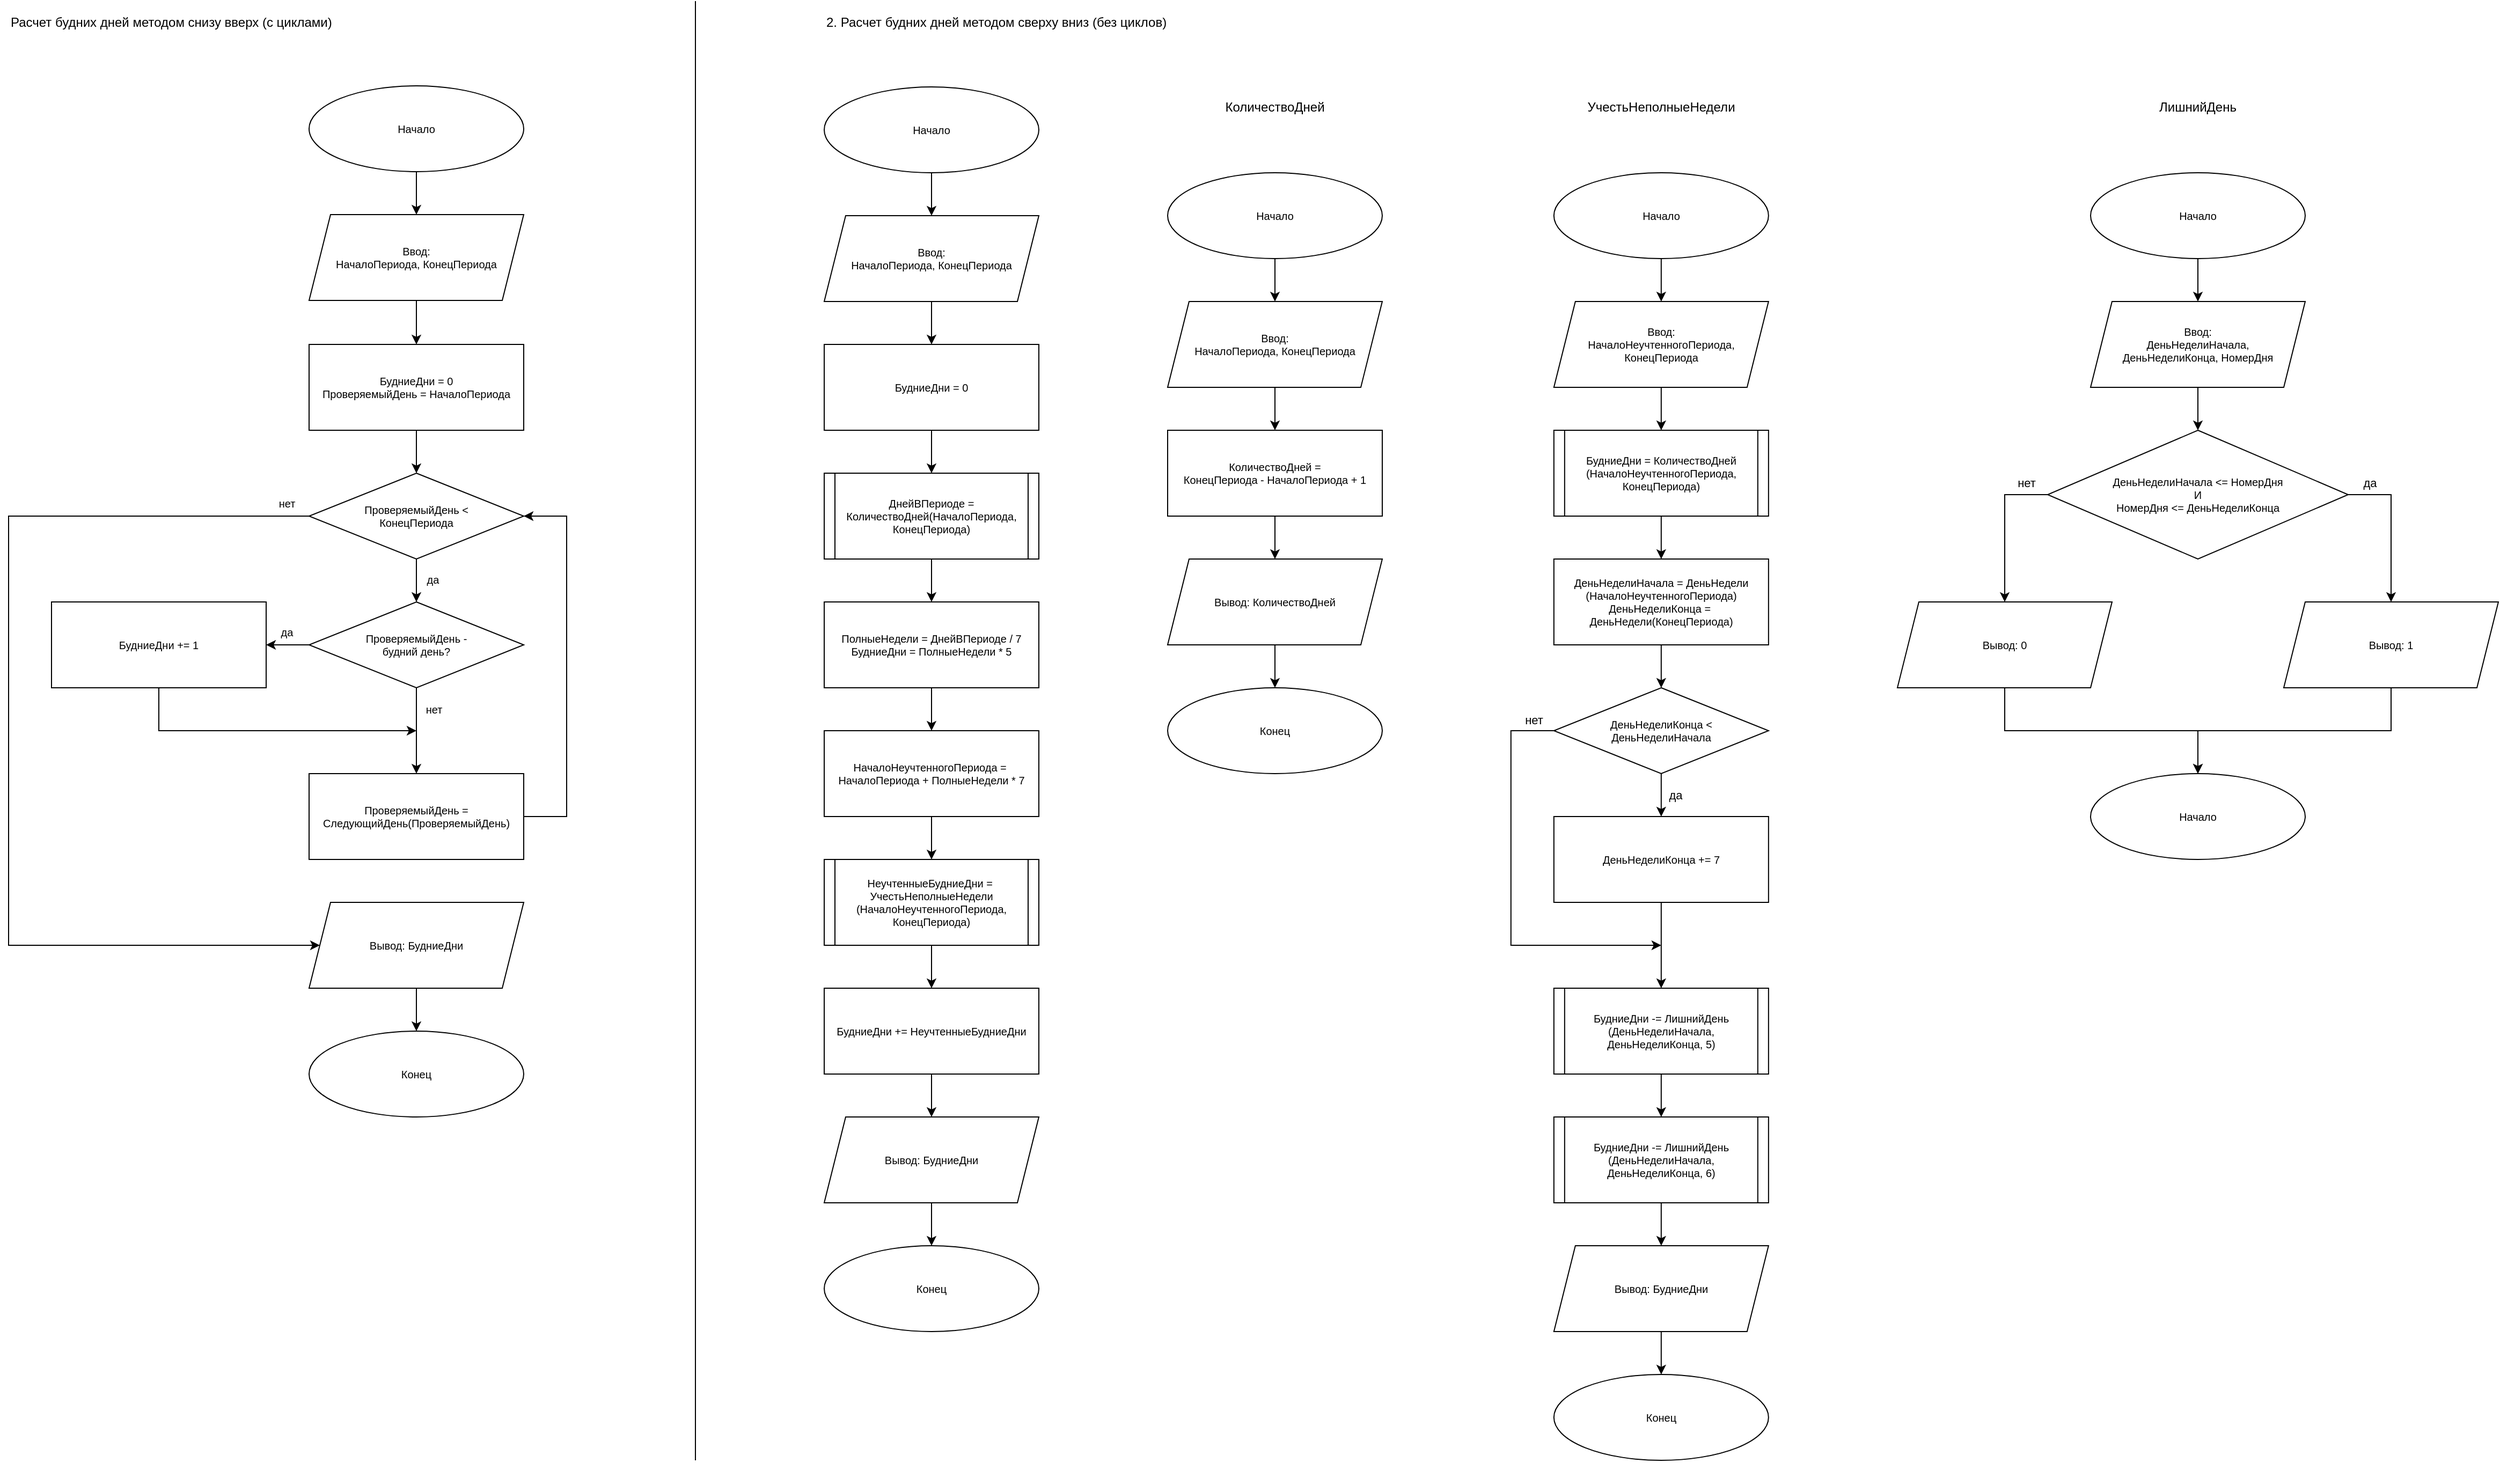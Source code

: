 <mxfile version="28.2.5" pages="2">
  <diagram name="Задание 1" id="Bb9HgOZqJFr2YNTiUSXM">
    <mxGraphModel dx="706" dy="189" grid="1" gridSize="10" guides="1" tooltips="1" connect="1" arrows="1" fold="1" page="0" pageScale="1" pageWidth="827" pageHeight="1169" math="0" shadow="0">
      <root>
        <mxCell id="0" />
        <mxCell id="1" parent="0" />
        <mxCell id="sGaa1jwYMwnHa4Zs2ZEB-1" value="&lt;div style=&quot;&quot;&gt;&lt;span style=&quot;background-color: transparent; color: light-dark(rgb(0, 0, 0), rgb(255, 255, 255));&quot;&gt;Расчет будних дней методом снизу вверх&amp;nbsp;&lt;/span&gt;&lt;span style=&quot;background-color: transparent; color: light-dark(rgb(0, 0, 0), rgb(255, 255, 255));&quot;&gt;(с циклами)&lt;/span&gt;&lt;/div&gt;" style="text;html=1;align=left;verticalAlign=middle;whiteSpace=wrap;rounded=0;" parent="1" vertex="1">
          <mxGeometry x="-80" y="40" width="520" height="40" as="geometry" />
        </mxCell>
        <mxCell id="sGaa1jwYMwnHa4Zs2ZEB-4" style="edgeStyle=orthogonalEdgeStyle;rounded=0;orthogonalLoop=1;jettySize=auto;html=1;exitX=0.5;exitY=1;exitDx=0;exitDy=0;entryX=0.5;entryY=0;entryDx=0;entryDy=0;fontSize=10;" parent="1" source="sGaa1jwYMwnHa4Zs2ZEB-2" target="sGaa1jwYMwnHa4Zs2ZEB-3" edge="1">
          <mxGeometry relative="1" as="geometry" />
        </mxCell>
        <mxCell id="sGaa1jwYMwnHa4Zs2ZEB-2" value="Начало" style="ellipse;whiteSpace=wrap;html=1;fontSize=10;" parent="1" vertex="1">
          <mxGeometry x="200" y="119" width="200" height="80" as="geometry" />
        </mxCell>
        <mxCell id="sGaa1jwYMwnHa4Zs2ZEB-10" style="edgeStyle=orthogonalEdgeStyle;rounded=0;orthogonalLoop=1;jettySize=auto;html=1;exitX=0.5;exitY=1;exitDx=0;exitDy=0;entryX=0.5;entryY=0;entryDx=0;entryDy=0;fontSize=10;" parent="1" source="sGaa1jwYMwnHa4Zs2ZEB-3" target="sGaa1jwYMwnHa4Zs2ZEB-5" edge="1">
          <mxGeometry relative="1" as="geometry" />
        </mxCell>
        <mxCell id="sGaa1jwYMwnHa4Zs2ZEB-3" value="Ввод:&lt;div&gt;НачалоПериода&lt;span style=&quot;background-color: transparent; color: light-dark(rgb(0, 0, 0), rgb(255, 255, 255));&quot;&gt;,&amp;nbsp;&lt;/span&gt;&lt;span style=&quot;background-color: transparent; color: light-dark(rgb(0, 0, 0), rgb(255, 255, 255));&quot;&gt;КонецПериода&lt;/span&gt;&lt;/div&gt;" style="shape=parallelogram;perimeter=parallelogramPerimeter;whiteSpace=wrap;html=1;fixedSize=1;fontSize=10;" parent="1" vertex="1">
          <mxGeometry x="200" y="239" width="200" height="80" as="geometry" />
        </mxCell>
        <mxCell id="sGaa1jwYMwnHa4Zs2ZEB-11" style="edgeStyle=orthogonalEdgeStyle;rounded=0;orthogonalLoop=1;jettySize=auto;html=1;exitX=0.5;exitY=1;exitDx=0;exitDy=0;entryX=0.5;entryY=0;entryDx=0;entryDy=0;fontSize=10;" parent="1" source="sGaa1jwYMwnHa4Zs2ZEB-5" target="sGaa1jwYMwnHa4Zs2ZEB-9" edge="1">
          <mxGeometry relative="1" as="geometry" />
        </mxCell>
        <mxCell id="sGaa1jwYMwnHa4Zs2ZEB-5" value="БудниеДни = 0&lt;div&gt;ПроверяемыйДень =&amp;nbsp;&lt;span style=&quot;background-color: transparent; color: light-dark(rgb(0, 0, 0), rgb(255, 255, 255));&quot;&gt;НачалоПериода&lt;/span&gt;&lt;/div&gt;" style="rounded=0;whiteSpace=wrap;html=1;fontSize=10;" parent="1" vertex="1">
          <mxGeometry x="200" y="360" width="200" height="80" as="geometry" />
        </mxCell>
        <mxCell id="sGaa1jwYMwnHa4Zs2ZEB-14" style="edgeStyle=orthogonalEdgeStyle;rounded=0;orthogonalLoop=1;jettySize=auto;html=1;exitX=0.5;exitY=1;exitDx=0;exitDy=0;entryX=0.5;entryY=0;entryDx=0;entryDy=0;fontSize=10;" parent="1" source="sGaa1jwYMwnHa4Zs2ZEB-9" target="sGaa1jwYMwnHa4Zs2ZEB-13" edge="1">
          <mxGeometry relative="1" as="geometry" />
        </mxCell>
        <mxCell id="sGaa1jwYMwnHa4Zs2ZEB-15" value="да" style="edgeLabel;html=1;align=center;verticalAlign=middle;resizable=0;points=[];fontSize=10;" parent="sGaa1jwYMwnHa4Zs2ZEB-14" vertex="1" connectable="0">
          <mxGeometry x="-0.046" y="-1" relative="1" as="geometry">
            <mxPoint x="16" as="offset" />
          </mxGeometry>
        </mxCell>
        <mxCell id="sGaa1jwYMwnHa4Zs2ZEB-9" value="ПроверяемыйДень &amp;lt;&lt;div&gt;КонецПериода&lt;/div&gt;" style="rhombus;whiteSpace=wrap;html=1;fontSize=10;" parent="1" vertex="1">
          <mxGeometry x="200" y="480" width="200" height="80" as="geometry" />
        </mxCell>
        <mxCell id="sGaa1jwYMwnHa4Zs2ZEB-17" style="edgeStyle=orthogonalEdgeStyle;rounded=0;orthogonalLoop=1;jettySize=auto;html=1;exitX=0;exitY=0.5;exitDx=0;exitDy=0;entryX=1;entryY=0.5;entryDx=0;entryDy=0;fontSize=10;" parent="1" source="sGaa1jwYMwnHa4Zs2ZEB-13" target="sGaa1jwYMwnHa4Zs2ZEB-16" edge="1">
          <mxGeometry relative="1" as="geometry" />
        </mxCell>
        <mxCell id="sGaa1jwYMwnHa4Zs2ZEB-18" value="да" style="edgeLabel;html=1;align=center;verticalAlign=middle;resizable=0;points=[];fontSize=10;" parent="sGaa1jwYMwnHa4Zs2ZEB-17" vertex="1" connectable="0">
          <mxGeometry x="0.042" y="-1" relative="1" as="geometry">
            <mxPoint y="-11" as="offset" />
          </mxGeometry>
        </mxCell>
        <mxCell id="sGaa1jwYMwnHa4Zs2ZEB-20" style="edgeStyle=orthogonalEdgeStyle;rounded=0;orthogonalLoop=1;jettySize=auto;html=1;exitX=0.5;exitY=1;exitDx=0;exitDy=0;entryX=0.5;entryY=0;entryDx=0;entryDy=0;fontSize=10;" parent="1" source="sGaa1jwYMwnHa4Zs2ZEB-13" target="sGaa1jwYMwnHa4Zs2ZEB-19" edge="1">
          <mxGeometry relative="1" as="geometry" />
        </mxCell>
        <mxCell id="sGaa1jwYMwnHa4Zs2ZEB-13" value="ПроверяемыйДень -&lt;div&gt;будний день?&lt;/div&gt;" style="rhombus;whiteSpace=wrap;html=1;fontSize=10;" parent="1" vertex="1">
          <mxGeometry x="200" y="600" width="200" height="80" as="geometry" />
        </mxCell>
        <mxCell id="sGaa1jwYMwnHa4Zs2ZEB-21" style="edgeStyle=orthogonalEdgeStyle;rounded=0;orthogonalLoop=1;jettySize=auto;html=1;exitX=0.5;exitY=1;exitDx=0;exitDy=0;fontSize=10;" parent="1" source="sGaa1jwYMwnHa4Zs2ZEB-16" edge="1">
          <mxGeometry relative="1" as="geometry">
            <mxPoint x="300" y="720" as="targetPoint" />
            <Array as="points">
              <mxPoint x="60" y="720" />
            </Array>
          </mxGeometry>
        </mxCell>
        <mxCell id="sGaa1jwYMwnHa4Zs2ZEB-16" value="БудниеДни += 1" style="rounded=0;whiteSpace=wrap;html=1;fontSize=10;" parent="1" vertex="1">
          <mxGeometry x="-40" y="600" width="200" height="80" as="geometry" />
        </mxCell>
        <mxCell id="sGaa1jwYMwnHa4Zs2ZEB-23" style="edgeStyle=orthogonalEdgeStyle;rounded=0;orthogonalLoop=1;jettySize=auto;html=1;exitX=0;exitY=0.5;exitDx=0;exitDy=0;entryX=0;entryY=0.5;entryDx=0;entryDy=0;startArrow=classic;startFill=1;endArrow=none;endFill=0;fontSize=10;" parent="1" source="sGaa1jwYMwnHa4Zs2ZEB-24" target="sGaa1jwYMwnHa4Zs2ZEB-9" edge="1">
          <mxGeometry relative="1" as="geometry">
            <Array as="points">
              <mxPoint x="-80" y="920" />
              <mxPoint x="-80" y="520" />
            </Array>
          </mxGeometry>
        </mxCell>
        <mxCell id="sGaa1jwYMwnHa4Zs2ZEB-27" style="edgeStyle=orthogonalEdgeStyle;rounded=0;orthogonalLoop=1;jettySize=auto;html=1;exitX=1;exitY=0.5;exitDx=0;exitDy=0;entryX=1;entryY=0.5;entryDx=0;entryDy=0;fontSize=10;" parent="1" source="sGaa1jwYMwnHa4Zs2ZEB-19" target="sGaa1jwYMwnHa4Zs2ZEB-9" edge="1">
          <mxGeometry relative="1" as="geometry">
            <Array as="points">
              <mxPoint x="440" y="800" />
              <mxPoint x="440" y="520" />
            </Array>
          </mxGeometry>
        </mxCell>
        <mxCell id="sGaa1jwYMwnHa4Zs2ZEB-19" value="ПроверяемыйДень =&lt;div&gt;СледующийДень(ПроверяемыйДень)&lt;/div&gt;" style="rounded=0;whiteSpace=wrap;html=1;fontSize=10;" parent="1" vertex="1">
          <mxGeometry x="200" y="760" width="200" height="80" as="geometry" />
        </mxCell>
        <mxCell id="sGaa1jwYMwnHa4Zs2ZEB-22" value="нет" style="edgeLabel;html=1;align=center;verticalAlign=middle;resizable=0;points=[];fontSize=10;" parent="1" vertex="1" connectable="0">
          <mxGeometry x="316" y="700" as="geometry" />
        </mxCell>
        <mxCell id="sGaa1jwYMwnHa4Zs2ZEB-29" style="edgeStyle=orthogonalEdgeStyle;rounded=0;orthogonalLoop=1;jettySize=auto;html=1;exitX=0.5;exitY=1;exitDx=0;exitDy=0;entryX=0.5;entryY=0;entryDx=0;entryDy=0;fontSize=10;" parent="1" source="sGaa1jwYMwnHa4Zs2ZEB-24" target="sGaa1jwYMwnHa4Zs2ZEB-28" edge="1">
          <mxGeometry relative="1" as="geometry" />
        </mxCell>
        <mxCell id="sGaa1jwYMwnHa4Zs2ZEB-24" value="Вывод: БудниеДни" style="shape=parallelogram;perimeter=parallelogramPerimeter;whiteSpace=wrap;html=1;fixedSize=1;fontSize=10;" parent="1" vertex="1">
          <mxGeometry x="200" y="880" width="200" height="80" as="geometry" />
        </mxCell>
        <mxCell id="sGaa1jwYMwnHa4Zs2ZEB-26" value="нет" style="edgeLabel;html=1;align=center;verticalAlign=middle;resizable=0;points=[];fontSize=10;" parent="1" vertex="1" connectable="0">
          <mxGeometry x="179" y="508" as="geometry" />
        </mxCell>
        <mxCell id="sGaa1jwYMwnHa4Zs2ZEB-28" value="Конец" style="ellipse;whiteSpace=wrap;html=1;fontSize=10;" parent="1" vertex="1">
          <mxGeometry x="200" y="1000" width="200" height="80" as="geometry" />
        </mxCell>
        <mxCell id="sGaa1jwYMwnHa4Zs2ZEB-30" value="2. Расчет будних дней методом сверху вниз&amp;nbsp;&lt;span style=&quot;background-color: transparent; color: light-dark(rgb(0, 0, 0), rgb(255, 255, 255));&quot;&gt;(без циклов)&lt;/span&gt;" style="text;html=1;align=left;verticalAlign=middle;whiteSpace=wrap;rounded=0;" parent="1" vertex="1">
          <mxGeometry x="680" y="40" width="370" height="40" as="geometry" />
        </mxCell>
        <mxCell id="sGaa1jwYMwnHa4Zs2ZEB-33" style="edgeStyle=orthogonalEdgeStyle;rounded=0;orthogonalLoop=1;jettySize=auto;html=1;exitX=0.5;exitY=1;exitDx=0;exitDy=0;entryX=0.5;entryY=0;entryDx=0;entryDy=0;" parent="1" source="sGaa1jwYMwnHa4Zs2ZEB-31" target="sGaa1jwYMwnHa4Zs2ZEB-32" edge="1">
          <mxGeometry relative="1" as="geometry" />
        </mxCell>
        <mxCell id="sGaa1jwYMwnHa4Zs2ZEB-31" value="Начало" style="ellipse;whiteSpace=wrap;html=1;fontSize=10;" parent="1" vertex="1">
          <mxGeometry x="680" y="120" width="200" height="80" as="geometry" />
        </mxCell>
        <mxCell id="sGaa1jwYMwnHa4Zs2ZEB-35" style="edgeStyle=orthogonalEdgeStyle;rounded=0;orthogonalLoop=1;jettySize=auto;html=1;exitX=0.5;exitY=1;exitDx=0;exitDy=0;entryX=0.5;entryY=0;entryDx=0;entryDy=0;" parent="1" source="sGaa1jwYMwnHa4Zs2ZEB-32" target="sGaa1jwYMwnHa4Zs2ZEB-34" edge="1">
          <mxGeometry relative="1" as="geometry" />
        </mxCell>
        <mxCell id="sGaa1jwYMwnHa4Zs2ZEB-32" value="Ввод:&lt;div&gt;&lt;span style=&quot;background-color: transparent; color: light-dark(rgb(0, 0, 0), rgb(255, 255, 255));&quot;&gt;НачалоПериода, КонецПериода&lt;/span&gt;&lt;/div&gt;" style="shape=parallelogram;perimeter=parallelogramPerimeter;whiteSpace=wrap;html=1;fixedSize=1;fontSize=10;" parent="1" vertex="1">
          <mxGeometry x="680" y="240" width="200" height="80" as="geometry" />
        </mxCell>
        <mxCell id="sGaa1jwYMwnHa4Zs2ZEB-37" style="edgeStyle=orthogonalEdgeStyle;rounded=0;orthogonalLoop=1;jettySize=auto;html=1;exitX=0.5;exitY=1;exitDx=0;exitDy=0;entryX=0.5;entryY=0;entryDx=0;entryDy=0;" parent="1" source="sGaa1jwYMwnHa4Zs2ZEB-34" target="sGaa1jwYMwnHa4Zs2ZEB-36" edge="1">
          <mxGeometry relative="1" as="geometry" />
        </mxCell>
        <mxCell id="sGaa1jwYMwnHa4Zs2ZEB-34" value="БудниеДни = 0" style="rounded=0;whiteSpace=wrap;html=1;fontSize=10;" parent="1" vertex="1">
          <mxGeometry x="680" y="360" width="200" height="80" as="geometry" />
        </mxCell>
        <mxCell id="sGaa1jwYMwnHa4Zs2ZEB-39" style="edgeStyle=orthogonalEdgeStyle;rounded=0;orthogonalLoop=1;jettySize=auto;html=1;exitX=0.5;exitY=1;exitDx=0;exitDy=0;entryX=0.5;entryY=0;entryDx=0;entryDy=0;" parent="1" source="sGaa1jwYMwnHa4Zs2ZEB-36" target="sGaa1jwYMwnHa4Zs2ZEB-38" edge="1">
          <mxGeometry relative="1" as="geometry" />
        </mxCell>
        <mxCell id="sGaa1jwYMwnHa4Zs2ZEB-36" value="ДнейВПериоде =&lt;div&gt;КоличествоДней(НачалоПериода,&lt;/div&gt;&lt;div&gt;&lt;span style=&quot;background-color: transparent; color: light-dark(rgb(0, 0, 0), rgb(255, 255, 255));&quot;&gt;КонецПериода)&lt;/span&gt;&lt;/div&gt;" style="shape=process;whiteSpace=wrap;html=1;backgroundOutline=1;size=0.05;fontSize=10;" parent="1" vertex="1">
          <mxGeometry x="680" y="480" width="200" height="80" as="geometry" />
        </mxCell>
        <mxCell id="sGaa1jwYMwnHa4Zs2ZEB-41" style="edgeStyle=orthogonalEdgeStyle;rounded=0;orthogonalLoop=1;jettySize=auto;html=1;exitX=0.5;exitY=1;exitDx=0;exitDy=0;entryX=0.5;entryY=0;entryDx=0;entryDy=0;" parent="1" source="sGaa1jwYMwnHa4Zs2ZEB-38" target="sGaa1jwYMwnHa4Zs2ZEB-40" edge="1">
          <mxGeometry relative="1" as="geometry" />
        </mxCell>
        <mxCell id="sGaa1jwYMwnHa4Zs2ZEB-38" value="ПолныеНедели = ДнейВПериоде / 7&lt;div&gt;БудниеДни = ПолныеНедели * 5&lt;/div&gt;" style="rounded=0;whiteSpace=wrap;html=1;fontSize=10;" parent="1" vertex="1">
          <mxGeometry x="680" y="600" width="200" height="80" as="geometry" />
        </mxCell>
        <mxCell id="sGaa1jwYMwnHa4Zs2ZEB-43" style="edgeStyle=orthogonalEdgeStyle;rounded=0;orthogonalLoop=1;jettySize=auto;html=1;exitX=0.5;exitY=1;exitDx=0;exitDy=0;entryX=0.5;entryY=0;entryDx=0;entryDy=0;" parent="1" source="sGaa1jwYMwnHa4Zs2ZEB-40" target="sGaa1jwYMwnHa4Zs2ZEB-42" edge="1">
          <mxGeometry relative="1" as="geometry" />
        </mxCell>
        <mxCell id="sGaa1jwYMwnHa4Zs2ZEB-40" value="НачалоНеучтенногоПериода =&amp;nbsp;&lt;div&gt;НачалоПериода + ПолныеНедели * 7&lt;/div&gt;" style="rounded=0;whiteSpace=wrap;html=1;fontSize=10;" parent="1" vertex="1">
          <mxGeometry x="680" y="720" width="200" height="80" as="geometry" />
        </mxCell>
        <mxCell id="sGaa1jwYMwnHa4Zs2ZEB-45" style="edgeStyle=orthogonalEdgeStyle;rounded=0;orthogonalLoop=1;jettySize=auto;html=1;exitX=0.5;exitY=1;exitDx=0;exitDy=0;entryX=0.5;entryY=0;entryDx=0;entryDy=0;" parent="1" source="sGaa1jwYMwnHa4Zs2ZEB-42" target="sGaa1jwYMwnHa4Zs2ZEB-44" edge="1">
          <mxGeometry relative="1" as="geometry" />
        </mxCell>
        <mxCell id="sGaa1jwYMwnHa4Zs2ZEB-42" value="НеучтенныеБудниеДни =&amp;nbsp;&lt;div&gt;УчестьНеполныеНедели&lt;/div&gt;&lt;div&gt;(&lt;span style=&quot;background-color: transparent; color: light-dark(rgb(0, 0, 0), rgb(255, 255, 255));&quot;&gt;НачалоНеучтенногоПериода,&lt;/span&gt;&lt;/div&gt;&lt;div&gt;&lt;span style=&quot;background-color: transparent; color: light-dark(rgb(0, 0, 0), rgb(255, 255, 255));&quot;&gt;КонецПериода)&lt;/span&gt;&lt;/div&gt;" style="shape=process;whiteSpace=wrap;html=1;backgroundOutline=1;size=0.05;fontSize=10;" parent="1" vertex="1">
          <mxGeometry x="680" y="840" width="200" height="80" as="geometry" />
        </mxCell>
        <mxCell id="sGaa1jwYMwnHa4Zs2ZEB-49" style="edgeStyle=orthogonalEdgeStyle;rounded=0;orthogonalLoop=1;jettySize=auto;html=1;exitX=0.5;exitY=1;exitDx=0;exitDy=0;entryX=0.5;entryY=0;entryDx=0;entryDy=0;" parent="1" source="sGaa1jwYMwnHa4Zs2ZEB-44" target="sGaa1jwYMwnHa4Zs2ZEB-47" edge="1">
          <mxGeometry relative="1" as="geometry" />
        </mxCell>
        <mxCell id="sGaa1jwYMwnHa4Zs2ZEB-44" value="&lt;div&gt;БудниеДни += НеучтенныеБудниеДни&lt;/div&gt;" style="rounded=0;whiteSpace=wrap;html=1;fontSize=10;" parent="1" vertex="1">
          <mxGeometry x="680" y="960" width="200" height="80" as="geometry" />
        </mxCell>
        <mxCell id="sGaa1jwYMwnHa4Zs2ZEB-46" style="edgeStyle=orthogonalEdgeStyle;rounded=0;orthogonalLoop=1;jettySize=auto;html=1;exitX=0.5;exitY=1;exitDx=0;exitDy=0;entryX=0.5;entryY=0;entryDx=0;entryDy=0;fontSize=10;" parent="1" source="sGaa1jwYMwnHa4Zs2ZEB-47" target="sGaa1jwYMwnHa4Zs2ZEB-48" edge="1">
          <mxGeometry relative="1" as="geometry" />
        </mxCell>
        <mxCell id="sGaa1jwYMwnHa4Zs2ZEB-47" value="Вывод: БудниеДни" style="shape=parallelogram;perimeter=parallelogramPerimeter;whiteSpace=wrap;html=1;fixedSize=1;fontSize=10;" parent="1" vertex="1">
          <mxGeometry x="680" y="1080" width="200" height="80" as="geometry" />
        </mxCell>
        <mxCell id="sGaa1jwYMwnHa4Zs2ZEB-48" value="Конец" style="ellipse;whiteSpace=wrap;html=1;fontSize=10;" parent="1" vertex="1">
          <mxGeometry x="680" y="1200" width="200" height="80" as="geometry" />
        </mxCell>
        <mxCell id="sGaa1jwYMwnHa4Zs2ZEB-50" value="КоличествоДней" style="text;html=1;align=center;verticalAlign=middle;whiteSpace=wrap;rounded=0;" parent="1" vertex="1">
          <mxGeometry x="1000" y="119" width="200" height="40" as="geometry" />
        </mxCell>
        <mxCell id="f4r4K7t30UeH1Vq8wQrN-1" style="edgeStyle=orthogonalEdgeStyle;rounded=0;orthogonalLoop=1;jettySize=auto;html=1;exitX=0.5;exitY=1;exitDx=0;exitDy=0;entryX=0.5;entryY=0;entryDx=0;entryDy=0;" parent="1" source="f4r4K7t30UeH1Vq8wQrN-2" target="f4r4K7t30UeH1Vq8wQrN-3" edge="1">
          <mxGeometry relative="1" as="geometry" />
        </mxCell>
        <mxCell id="f4r4K7t30UeH1Vq8wQrN-2" value="Начало" style="ellipse;whiteSpace=wrap;html=1;fontSize=10;" parent="1" vertex="1">
          <mxGeometry x="1000" y="200" width="200" height="80" as="geometry" />
        </mxCell>
        <mxCell id="f4r4K7t30UeH1Vq8wQrN-6" style="edgeStyle=orthogonalEdgeStyle;rounded=0;orthogonalLoop=1;jettySize=auto;html=1;exitX=0.5;exitY=1;exitDx=0;exitDy=0;entryX=0.5;entryY=0;entryDx=0;entryDy=0;" parent="1" source="f4r4K7t30UeH1Vq8wQrN-3" target="f4r4K7t30UeH1Vq8wQrN-4" edge="1">
          <mxGeometry relative="1" as="geometry" />
        </mxCell>
        <mxCell id="f4r4K7t30UeH1Vq8wQrN-3" value="Ввод:&lt;div&gt;&lt;span style=&quot;background-color: transparent; color: light-dark(rgb(0, 0, 0), rgb(255, 255, 255));&quot;&gt;НачалоПериода, КонецПериода&lt;/span&gt;&lt;/div&gt;" style="shape=parallelogram;perimeter=parallelogramPerimeter;whiteSpace=wrap;html=1;fixedSize=1;fontSize=10;" parent="1" vertex="1">
          <mxGeometry x="1000" y="320" width="200" height="80" as="geometry" />
        </mxCell>
        <mxCell id="f4r4K7t30UeH1Vq8wQrN-10" style="edgeStyle=orthogonalEdgeStyle;rounded=0;orthogonalLoop=1;jettySize=auto;html=1;exitX=0.5;exitY=1;exitDx=0;exitDy=0;entryX=0.5;entryY=0;entryDx=0;entryDy=0;" parent="1" source="f4r4K7t30UeH1Vq8wQrN-4" target="f4r4K7t30UeH1Vq8wQrN-8" edge="1">
          <mxGeometry relative="1" as="geometry" />
        </mxCell>
        <mxCell id="f4r4K7t30UeH1Vq8wQrN-4" value="КоличествоДней =&lt;div&gt;КонецПериода - НачалоПериода + 1&lt;/div&gt;" style="rounded=0;whiteSpace=wrap;html=1;fontSize=10;" parent="1" vertex="1">
          <mxGeometry x="1000" y="440" width="200" height="80" as="geometry" />
        </mxCell>
        <mxCell id="f4r4K7t30UeH1Vq8wQrN-7" style="edgeStyle=orthogonalEdgeStyle;rounded=0;orthogonalLoop=1;jettySize=auto;html=1;exitX=0.5;exitY=1;exitDx=0;exitDy=0;entryX=0.5;entryY=0;entryDx=0;entryDy=0;fontSize=10;" parent="1" source="f4r4K7t30UeH1Vq8wQrN-8" target="f4r4K7t30UeH1Vq8wQrN-9" edge="1">
          <mxGeometry relative="1" as="geometry" />
        </mxCell>
        <mxCell id="f4r4K7t30UeH1Vq8wQrN-8" value="Вывод: КоличествоДней" style="shape=parallelogram;perimeter=parallelogramPerimeter;whiteSpace=wrap;html=1;fixedSize=1;fontSize=10;" parent="1" vertex="1">
          <mxGeometry x="1000" y="560" width="200" height="80" as="geometry" />
        </mxCell>
        <mxCell id="f4r4K7t30UeH1Vq8wQrN-9" value="Конец" style="ellipse;whiteSpace=wrap;html=1;fontSize=10;" parent="1" vertex="1">
          <mxGeometry x="1000" y="680" width="200" height="80" as="geometry" />
        </mxCell>
        <mxCell id="f4r4K7t30UeH1Vq8wQrN-11" value="УчестьНеполныеНедели" style="text;html=1;align=center;verticalAlign=middle;whiteSpace=wrap;rounded=0;" parent="1" vertex="1">
          <mxGeometry x="1359.92" y="119" width="200" height="40" as="geometry" />
        </mxCell>
        <mxCell id="f4r4K7t30UeH1Vq8wQrN-12" style="edgeStyle=orthogonalEdgeStyle;rounded=0;orthogonalLoop=1;jettySize=auto;html=1;exitX=0.5;exitY=1;exitDx=0;exitDy=0;entryX=0.5;entryY=0;entryDx=0;entryDy=0;" parent="1" source="f4r4K7t30UeH1Vq8wQrN-13" target="f4r4K7t30UeH1Vq8wQrN-14" edge="1">
          <mxGeometry relative="1" as="geometry" />
        </mxCell>
        <mxCell id="f4r4K7t30UeH1Vq8wQrN-13" value="Начало" style="ellipse;whiteSpace=wrap;html=1;fontSize=10;" parent="1" vertex="1">
          <mxGeometry x="1359.92" y="200" width="200" height="80" as="geometry" />
        </mxCell>
        <mxCell id="f4r4K7t30UeH1Vq8wQrN-16" style="edgeStyle=orthogonalEdgeStyle;rounded=0;orthogonalLoop=1;jettySize=auto;html=1;exitX=0.5;exitY=1;exitDx=0;exitDy=0;entryX=0.5;entryY=0;entryDx=0;entryDy=0;" parent="1" source="f4r4K7t30UeH1Vq8wQrN-14" target="f4r4K7t30UeH1Vq8wQrN-15" edge="1">
          <mxGeometry relative="1" as="geometry" />
        </mxCell>
        <mxCell id="f4r4K7t30UeH1Vq8wQrN-14" value="Ввод:&lt;div&gt;&lt;span style=&quot;background-color: transparent; color: light-dark(rgb(0, 0, 0), rgb(255, 255, 255));&quot;&gt;НачалоНеучтенногоПериода,&lt;/span&gt;&lt;/div&gt;&lt;div&gt;&lt;span style=&quot;background-color: transparent; color: light-dark(rgb(0, 0, 0), rgb(255, 255, 255));&quot;&gt;КонецПериода&lt;/span&gt;&lt;/div&gt;" style="shape=parallelogram;perimeter=parallelogramPerimeter;whiteSpace=wrap;html=1;fixedSize=1;fontSize=10;" parent="1" vertex="1">
          <mxGeometry x="1359.92" y="320" width="200" height="80" as="geometry" />
        </mxCell>
        <mxCell id="f4r4K7t30UeH1Vq8wQrN-18" style="edgeStyle=orthogonalEdgeStyle;rounded=0;orthogonalLoop=1;jettySize=auto;html=1;exitX=0.5;exitY=1;exitDx=0;exitDy=0;entryX=0.5;entryY=0;entryDx=0;entryDy=0;" parent="1" source="f4r4K7t30UeH1Vq8wQrN-15" target="f4r4K7t30UeH1Vq8wQrN-17" edge="1">
          <mxGeometry relative="1" as="geometry" />
        </mxCell>
        <mxCell id="f4r4K7t30UeH1Vq8wQrN-15" value="БудниеДни =&amp;nbsp;&lt;span style=&quot;background-color: transparent; color: light-dark(rgb(0, 0, 0), rgb(255, 255, 255));&quot;&gt;КоличествоДней&lt;/span&gt;&lt;div&gt;&lt;span style=&quot;background-color: transparent; color: light-dark(rgb(0, 0, 0), rgb(255, 255, 255));&quot;&gt;(&lt;/span&gt;&lt;span style=&quot;background-color: transparent; color: light-dark(rgb(0, 0, 0), rgb(255, 255, 255));&quot;&gt;НачалоНеучтенногоПериода,&lt;/span&gt;&lt;div&gt;&lt;div&gt;&lt;span style=&quot;background-color: transparent; color: light-dark(rgb(0, 0, 0), rgb(255, 255, 255));&quot;&gt;КонецПериода)&lt;/span&gt;&lt;/div&gt;&lt;/div&gt;&lt;/div&gt;" style="shape=process;whiteSpace=wrap;html=1;backgroundOutline=1;size=0.05;fontSize=10;" parent="1" vertex="1">
          <mxGeometry x="1359.92" y="440" width="200" height="80" as="geometry" />
        </mxCell>
        <mxCell id="f4r4K7t30UeH1Vq8wQrN-20" style="edgeStyle=orthogonalEdgeStyle;rounded=0;orthogonalLoop=1;jettySize=auto;html=1;exitX=0.5;exitY=1;exitDx=0;exitDy=0;entryX=0.5;entryY=0;entryDx=0;entryDy=0;" parent="1" source="f4r4K7t30UeH1Vq8wQrN-17" target="f4r4K7t30UeH1Vq8wQrN-19" edge="1">
          <mxGeometry relative="1" as="geometry" />
        </mxCell>
        <mxCell id="f4r4K7t30UeH1Vq8wQrN-17" value="ДеньНеделиНачала =&amp;nbsp;&lt;span style=&quot;background-color: transparent; color: light-dark(rgb(0, 0, 0), rgb(255, 255, 255));&quot;&gt;ДеньНедели&lt;/span&gt;&lt;div&gt;&lt;span style=&quot;background-color: transparent; color: light-dark(rgb(0, 0, 0), rgb(255, 255, 255));&quot;&gt;(НачалоНеучтенногоПериода)&lt;/span&gt;&lt;/div&gt;&lt;div&gt;&lt;span style=&quot;background-color: transparent; color: light-dark(rgb(0, 0, 0), rgb(255, 255, 255));&quot;&gt;ДеньНеделиКонца =&amp;nbsp;&lt;/span&gt;&lt;/div&gt;&lt;div&gt;&lt;span style=&quot;background-color: transparent; color: light-dark(rgb(0, 0, 0), rgb(255, 255, 255));&quot;&gt;ДеньНедели(КонецПериода)&lt;/span&gt;&lt;/div&gt;" style="rounded=0;whiteSpace=wrap;html=1;fontSize=10;" parent="1" vertex="1">
          <mxGeometry x="1359.92" y="560" width="200" height="80" as="geometry" />
        </mxCell>
        <mxCell id="f4r4K7t30UeH1Vq8wQrN-22" style="edgeStyle=orthogonalEdgeStyle;rounded=0;orthogonalLoop=1;jettySize=auto;html=1;exitX=0.5;exitY=1;exitDx=0;exitDy=0;entryX=0.5;entryY=0;entryDx=0;entryDy=0;" parent="1" source="f4r4K7t30UeH1Vq8wQrN-19" target="f4r4K7t30UeH1Vq8wQrN-21" edge="1">
          <mxGeometry relative="1" as="geometry" />
        </mxCell>
        <mxCell id="f4r4K7t30UeH1Vq8wQrN-23" value="да" style="edgeLabel;html=1;align=center;verticalAlign=middle;resizable=0;points=[];" parent="f4r4K7t30UeH1Vq8wQrN-22" vertex="1" connectable="0">
          <mxGeometry x="-0.006" y="1" relative="1" as="geometry">
            <mxPoint x="12" as="offset" />
          </mxGeometry>
        </mxCell>
        <mxCell id="f4r4K7t30UeH1Vq8wQrN-26" style="edgeStyle=orthogonalEdgeStyle;rounded=0;orthogonalLoop=1;jettySize=auto;html=1;exitX=0;exitY=0.5;exitDx=0;exitDy=0;" parent="1" source="f4r4K7t30UeH1Vq8wQrN-19" edge="1">
          <mxGeometry relative="1" as="geometry">
            <mxPoint x="1459.92" y="920" as="targetPoint" />
            <Array as="points">
              <mxPoint x="1319.92" y="720" />
              <mxPoint x="1319.92" y="920" />
            </Array>
          </mxGeometry>
        </mxCell>
        <mxCell id="f4r4K7t30UeH1Vq8wQrN-19" value="ДеньНеделиКонца &amp;lt;&lt;div&gt;ДеньНеделиНачала&lt;/div&gt;" style="rhombus;whiteSpace=wrap;html=1;fontSize=10;" parent="1" vertex="1">
          <mxGeometry x="1359.92" y="680" width="200" height="80" as="geometry" />
        </mxCell>
        <mxCell id="f4r4K7t30UeH1Vq8wQrN-25" style="edgeStyle=orthogonalEdgeStyle;rounded=0;orthogonalLoop=1;jettySize=auto;html=1;exitX=0.5;exitY=1;exitDx=0;exitDy=0;" parent="1" source="f4r4K7t30UeH1Vq8wQrN-21" target="f4r4K7t30UeH1Vq8wQrN-24" edge="1">
          <mxGeometry relative="1" as="geometry" />
        </mxCell>
        <mxCell id="f4r4K7t30UeH1Vq8wQrN-21" value="&lt;div&gt;&lt;span style=&quot;background-color: transparent; color: light-dark(rgb(0, 0, 0), rgb(255, 255, 255));&quot;&gt;ДеньНеделиКонца += 7&lt;/span&gt;&lt;/div&gt;" style="rounded=0;whiteSpace=wrap;html=1;fontSize=10;" parent="1" vertex="1">
          <mxGeometry x="1359.92" y="800" width="200" height="80" as="geometry" />
        </mxCell>
        <mxCell id="f4r4K7t30UeH1Vq8wQrN-29" style="edgeStyle=orthogonalEdgeStyle;rounded=0;orthogonalLoop=1;jettySize=auto;html=1;exitX=0.5;exitY=1;exitDx=0;exitDy=0;entryX=0.5;entryY=0;entryDx=0;entryDy=0;" parent="1" source="f4r4K7t30UeH1Vq8wQrN-24" target="f4r4K7t30UeH1Vq8wQrN-28" edge="1">
          <mxGeometry relative="1" as="geometry" />
        </mxCell>
        <mxCell id="f4r4K7t30UeH1Vq8wQrN-24" value="БудниеДни -=&amp;nbsp;&lt;span style=&quot;background-color: transparent; color: light-dark(rgb(0, 0, 0), rgb(255, 255, 255));&quot;&gt;ЛишнийДень&lt;/span&gt;&lt;div&gt;(ДеньНеделиНачала,&lt;/div&gt;&lt;div&gt;ДеньНеделиКонца, 5)&lt;/div&gt;" style="shape=process;whiteSpace=wrap;html=1;backgroundOutline=1;size=0.05;fontSize=10;" parent="1" vertex="1">
          <mxGeometry x="1359.92" y="960" width="200" height="80" as="geometry" />
        </mxCell>
        <mxCell id="f4r4K7t30UeH1Vq8wQrN-27" value="нет" style="edgeLabel;html=1;align=center;verticalAlign=middle;resizable=0;points=[];" parent="1" vertex="1" connectable="0">
          <mxGeometry x="1469.92" y="780" as="geometry">
            <mxPoint x="-129" y="-70" as="offset" />
          </mxGeometry>
        </mxCell>
        <mxCell id="f4r4K7t30UeH1Vq8wQrN-31" style="edgeStyle=orthogonalEdgeStyle;rounded=0;orthogonalLoop=1;jettySize=auto;html=1;exitX=0.5;exitY=1;exitDx=0;exitDy=0;entryX=0.5;entryY=0;entryDx=0;entryDy=0;" parent="1" source="f4r4K7t30UeH1Vq8wQrN-28" target="f4r4K7t30UeH1Vq8wQrN-30" edge="1">
          <mxGeometry relative="1" as="geometry" />
        </mxCell>
        <mxCell id="f4r4K7t30UeH1Vq8wQrN-28" value="БудниеДни -=&amp;nbsp;&lt;span style=&quot;background-color: transparent; color: light-dark(rgb(0, 0, 0), rgb(255, 255, 255));&quot;&gt;ЛишнийДень&lt;/span&gt;&lt;div&gt;(ДеньНеделиНачала,&lt;/div&gt;&lt;div&gt;ДеньНеделиКонца, 6)&lt;/div&gt;" style="shape=process;whiteSpace=wrap;html=1;backgroundOutline=1;size=0.05;fontSize=10;" parent="1" vertex="1">
          <mxGeometry x="1359.92" y="1080" width="200" height="80" as="geometry" />
        </mxCell>
        <mxCell id="f4r4K7t30UeH1Vq8wQrN-33" style="edgeStyle=orthogonalEdgeStyle;rounded=0;orthogonalLoop=1;jettySize=auto;html=1;exitX=0.5;exitY=1;exitDx=0;exitDy=0;entryX=0.5;entryY=0;entryDx=0;entryDy=0;" parent="1" source="f4r4K7t30UeH1Vq8wQrN-30" target="f4r4K7t30UeH1Vq8wQrN-32" edge="1">
          <mxGeometry relative="1" as="geometry" />
        </mxCell>
        <mxCell id="f4r4K7t30UeH1Vq8wQrN-30" value="Вывод: БудниеДни" style="shape=parallelogram;perimeter=parallelogramPerimeter;whiteSpace=wrap;html=1;fixedSize=1;fontSize=10;" parent="1" vertex="1">
          <mxGeometry x="1359.92" y="1200" width="200" height="80" as="geometry" />
        </mxCell>
        <mxCell id="f4r4K7t30UeH1Vq8wQrN-32" value="Конец" style="ellipse;whiteSpace=wrap;html=1;fontSize=10;" parent="1" vertex="1">
          <mxGeometry x="1359.92" y="1320" width="200" height="80" as="geometry" />
        </mxCell>
        <mxCell id="f4r4K7t30UeH1Vq8wQrN-34" value="ЛишнийДень" style="text;html=1;align=center;verticalAlign=middle;whiteSpace=wrap;rounded=0;" parent="1" vertex="1">
          <mxGeometry x="1860" y="119" width="200" height="40" as="geometry" />
        </mxCell>
        <mxCell id="f4r4K7t30UeH1Vq8wQrN-35" style="edgeStyle=orthogonalEdgeStyle;rounded=0;orthogonalLoop=1;jettySize=auto;html=1;exitX=0.5;exitY=1;exitDx=0;exitDy=0;entryX=0.5;entryY=0;entryDx=0;entryDy=0;" parent="1" source="f4r4K7t30UeH1Vq8wQrN-36" target="f4r4K7t30UeH1Vq8wQrN-37" edge="1">
          <mxGeometry relative="1" as="geometry" />
        </mxCell>
        <mxCell id="f4r4K7t30UeH1Vq8wQrN-36" value="Начало" style="ellipse;whiteSpace=wrap;html=1;fontSize=10;" parent="1" vertex="1">
          <mxGeometry x="1860" y="200" width="200" height="80" as="geometry" />
        </mxCell>
        <mxCell id="f4r4K7t30UeH1Vq8wQrN-39" style="edgeStyle=orthogonalEdgeStyle;rounded=0;orthogonalLoop=1;jettySize=auto;html=1;exitX=0.5;exitY=1;exitDx=0;exitDy=0;entryX=0.5;entryY=0;entryDx=0;entryDy=0;" parent="1" source="f4r4K7t30UeH1Vq8wQrN-37" target="f4r4K7t30UeH1Vq8wQrN-38" edge="1">
          <mxGeometry relative="1" as="geometry" />
        </mxCell>
        <mxCell id="f4r4K7t30UeH1Vq8wQrN-37" value="Ввод:&lt;div&gt;&lt;span style=&quot;background-color: transparent; color: light-dark(rgb(0, 0, 0), rgb(255, 255, 255));&quot;&gt;ДеньНеделиНачала,&lt;/span&gt;&lt;/div&gt;&lt;div&gt;&lt;span style=&quot;background-color: transparent; color: light-dark(rgb(0, 0, 0), rgb(255, 255, 255));&quot;&gt;ДеньНеделиКонца, НомерДня&lt;/span&gt;&lt;/div&gt;" style="shape=parallelogram;perimeter=parallelogramPerimeter;whiteSpace=wrap;html=1;fixedSize=1;fontSize=10;" parent="1" vertex="1">
          <mxGeometry x="1860" y="320" width="200" height="80" as="geometry" />
        </mxCell>
        <mxCell id="f4r4K7t30UeH1Vq8wQrN-43" style="edgeStyle=orthogonalEdgeStyle;rounded=0;orthogonalLoop=1;jettySize=auto;html=1;exitX=0;exitY=0.5;exitDx=0;exitDy=0;entryX=0.5;entryY=0;entryDx=0;entryDy=0;" parent="1" source="f4r4K7t30UeH1Vq8wQrN-38" target="f4r4K7t30UeH1Vq8wQrN-40" edge="1">
          <mxGeometry relative="1" as="geometry" />
        </mxCell>
        <mxCell id="f4r4K7t30UeH1Vq8wQrN-45" value="нет" style="edgeLabel;html=1;align=center;verticalAlign=middle;resizable=0;points=[];" parent="f4r4K7t30UeH1Vq8wQrN-43" vertex="1" connectable="0">
          <mxGeometry x="-0.585" y="1" relative="1" as="geometry">
            <mxPoint x="9" y="-12" as="offset" />
          </mxGeometry>
        </mxCell>
        <mxCell id="f4r4K7t30UeH1Vq8wQrN-44" style="edgeStyle=orthogonalEdgeStyle;rounded=0;orthogonalLoop=1;jettySize=auto;html=1;exitX=1;exitY=0.5;exitDx=0;exitDy=0;" parent="1" source="f4r4K7t30UeH1Vq8wQrN-38" target="f4r4K7t30UeH1Vq8wQrN-41" edge="1">
          <mxGeometry relative="1" as="geometry" />
        </mxCell>
        <mxCell id="f4r4K7t30UeH1Vq8wQrN-38" value="ДеньНеделиНачала &amp;lt;= НомерДня&lt;div&gt;И&lt;br&gt;&lt;div&gt;НомерДня &amp;lt;= ДеньНеделиКонца&lt;/div&gt;&lt;/div&gt;" style="rhombus;whiteSpace=wrap;html=1;fontSize=10;" parent="1" vertex="1">
          <mxGeometry x="1820" y="440" width="280" height="120" as="geometry" />
        </mxCell>
        <mxCell id="f4r4K7t30UeH1Vq8wQrN-49" style="edgeStyle=orthogonalEdgeStyle;rounded=0;orthogonalLoop=1;jettySize=auto;html=1;exitX=0.5;exitY=1;exitDx=0;exitDy=0;entryX=0.5;entryY=0;entryDx=0;entryDy=0;" parent="1" source="f4r4K7t30UeH1Vq8wQrN-40" target="f4r4K7t30UeH1Vq8wQrN-47" edge="1">
          <mxGeometry relative="1" as="geometry" />
        </mxCell>
        <mxCell id="f4r4K7t30UeH1Vq8wQrN-40" value="Вывод: 0" style="shape=parallelogram;perimeter=parallelogramPerimeter;whiteSpace=wrap;html=1;fixedSize=1;fontSize=10;" parent="1" vertex="1">
          <mxGeometry x="1680" y="600" width="200" height="80" as="geometry" />
        </mxCell>
        <mxCell id="f4r4K7t30UeH1Vq8wQrN-50" style="edgeStyle=orthogonalEdgeStyle;rounded=0;orthogonalLoop=1;jettySize=auto;html=1;exitX=0.5;exitY=1;exitDx=0;exitDy=0;" parent="1" source="f4r4K7t30UeH1Vq8wQrN-41" target="f4r4K7t30UeH1Vq8wQrN-47" edge="1">
          <mxGeometry relative="1" as="geometry" />
        </mxCell>
        <mxCell id="f4r4K7t30UeH1Vq8wQrN-41" value="Вывод: 1" style="shape=parallelogram;perimeter=parallelogramPerimeter;whiteSpace=wrap;html=1;fixedSize=1;fontSize=10;" parent="1" vertex="1">
          <mxGeometry x="2040" y="600" width="200" height="80" as="geometry" />
        </mxCell>
        <mxCell id="f4r4K7t30UeH1Vq8wQrN-46" value="да" style="edgeLabel;html=1;align=center;verticalAlign=middle;resizable=0;points=[];" parent="1" vertex="1" connectable="0">
          <mxGeometry x="2120" y="489" as="geometry" />
        </mxCell>
        <mxCell id="f4r4K7t30UeH1Vq8wQrN-47" value="Начало" style="ellipse;whiteSpace=wrap;html=1;fontSize=10;" parent="1" vertex="1">
          <mxGeometry x="1860" y="760" width="200" height="80" as="geometry" />
        </mxCell>
        <mxCell id="f4r4K7t30UeH1Vq8wQrN-51" value="" style="endArrow=none;html=1;rounded=0;" parent="1" edge="1">
          <mxGeometry width="50" height="50" relative="1" as="geometry">
            <mxPoint x="560" y="1400" as="sourcePoint" />
            <mxPoint x="560" y="40" as="targetPoint" />
          </mxGeometry>
        </mxCell>
      </root>
    </mxGraphModel>
  </diagram>
  <diagram id="8rHO-sCojcN4_zSyKRd4" name="Задание 2">
    <mxGraphModel dx="2329" dy="1345" grid="1" gridSize="10" guides="1" tooltips="1" connect="1" arrows="1" fold="1" page="0" pageScale="1" pageWidth="827" pageHeight="1169" math="0" shadow="0">
      <root>
        <mxCell id="0" />
        <mxCell id="1" parent="0" />
        <mxCell id="vdgo8G6KaDr4t3SMkkP_-1" value="&lt;div style=&quot;&quot;&gt;&lt;span style=&quot;background-color: transparent; color: light-dark(rgb(0, 0, 0), rgb(255, 255, 255));&quot;&gt;Расчет рабочих дней методом снизу вверх&amp;nbsp;&lt;/span&gt;&lt;span style=&quot;background-color: transparent; color: light-dark(rgb(0, 0, 0), rgb(255, 255, 255));&quot;&gt;(с циклами)&lt;/span&gt;&lt;/div&gt;" style="text;html=1;align=left;verticalAlign=middle;whiteSpace=wrap;rounded=0;" parent="1" vertex="1">
          <mxGeometry x="-520" y="-240" width="560" height="40" as="geometry" />
        </mxCell>
        <mxCell id="vdgo8G6KaDr4t3SMkkP_-2" style="edgeStyle=orthogonalEdgeStyle;rounded=0;orthogonalLoop=1;jettySize=auto;html=1;exitX=0.5;exitY=1;exitDx=0;exitDy=0;entryX=0.5;entryY=0;entryDx=0;entryDy=0;fontSize=10;" parent="1" source="vdgo8G6KaDr4t3SMkkP_-3" target="vdgo8G6KaDr4t3SMkkP_-5" edge="1">
          <mxGeometry relative="1" as="geometry" />
        </mxCell>
        <mxCell id="vdgo8G6KaDr4t3SMkkP_-3" value="Начало" style="ellipse;whiteSpace=wrap;html=1;fontSize=10;" parent="1" vertex="1">
          <mxGeometry x="-240" y="-161" width="240" height="80" as="geometry" />
        </mxCell>
        <mxCell id="vdgo8G6KaDr4t3SMkkP_-4" style="edgeStyle=orthogonalEdgeStyle;rounded=0;orthogonalLoop=1;jettySize=auto;html=1;exitX=0.5;exitY=1;exitDx=0;exitDy=0;entryX=0.5;entryY=0;entryDx=0;entryDy=0;fontSize=10;" parent="1" source="vdgo8G6KaDr4t3SMkkP_-5" target="M0iq5d0to4_0QNAB_gKM-1" edge="1">
          <mxGeometry relative="1" as="geometry">
            <mxPoint x="-140" y="80" as="targetPoint" />
          </mxGeometry>
        </mxCell>
        <mxCell id="vdgo8G6KaDr4t3SMkkP_-5" value="Ввод:&lt;div&gt;НачалоПериода&lt;span style=&quot;background-color: transparent; color: light-dark(rgb(0, 0, 0), rgb(255, 255, 255));&quot;&gt;,&amp;nbsp;&lt;/span&gt;&lt;span style=&quot;background-color: transparent; color: light-dark(rgb(0, 0, 0), rgb(255, 255, 255));&quot;&gt;КонецПериода,&lt;/span&gt;&lt;/div&gt;&lt;div&gt;&lt;span style=&quot;background-color: transparent; color: light-dark(rgb(0, 0, 0), rgb(255, 255, 255));&quot;&gt;ПоследнийРабочийДень&lt;/span&gt;&lt;/div&gt;" style="shape=parallelogram;perimeter=parallelogramPerimeter;whiteSpace=wrap;html=1;fixedSize=1;fontSize=10;" parent="1" vertex="1">
          <mxGeometry x="-240" y="-41" width="240" height="80" as="geometry" />
        </mxCell>
        <mxCell id="dp0t2_oMq6q8W-jwnWd7-3" style="edgeStyle=orthogonalEdgeStyle;rounded=0;orthogonalLoop=1;jettySize=auto;html=1;exitX=0.5;exitY=1;exitDx=0;exitDy=0;entryX=0.5;entryY=0;entryDx=0;entryDy=0;" parent="1" source="M0iq5d0to4_0QNAB_gKM-1" target="dp0t2_oMq6q8W-jwnWd7-1" edge="1">
          <mxGeometry relative="1" as="geometry" />
        </mxCell>
        <mxCell id="M0iq5d0to4_0QNAB_gKM-1" value="РабочиеДни = 0&lt;div&gt;Смены = 0&lt;/div&gt;&lt;div&gt;Выходные = 0&lt;/div&gt;" style="rounded=0;whiteSpace=wrap;html=1;fontSize=10;" parent="1" vertex="1">
          <mxGeometry x="-240" y="80" width="240" height="80" as="geometry" />
        </mxCell>
        <mxCell id="wcisS1Cp-sjmz-ntioWB-2" style="edgeStyle=orthogonalEdgeStyle;rounded=0;orthogonalLoop=1;jettySize=auto;html=1;exitX=0.5;exitY=1;exitDx=0;exitDy=0;entryX=0.5;entryY=0;entryDx=0;entryDy=0;" parent="1" source="dp0t2_oMq6q8W-jwnWd7-1" target="wcisS1Cp-sjmz-ntioWB-1" edge="1">
          <mxGeometry relative="1" as="geometry" />
        </mxCell>
        <mxCell id="dp0t2_oMq6q8W-jwnWd7-1" value="ПроверяемаяДата =&lt;div&gt;СледующаяДата&lt;span style=&quot;background-color: transparent; color: light-dark(rgb(0, 0, 0), rgb(255, 255, 255));&quot;&gt;(ПоследнийРабочийДень)&lt;/span&gt;&lt;/div&gt;" style="rounded=0;whiteSpace=wrap;html=1;fontSize=10;" parent="1" vertex="1">
          <mxGeometry x="-240" y="200" width="240" height="80" as="geometry" />
        </mxCell>
        <mxCell id="wcisS1Cp-sjmz-ntioWB-4" style="edgeStyle=orthogonalEdgeStyle;rounded=0;orthogonalLoop=1;jettySize=auto;html=1;exitX=0;exitY=0.5;exitDx=0;exitDy=0;entryX=1;entryY=0.5;entryDx=0;entryDy=0;" parent="1" source="wcisS1Cp-sjmz-ntioWB-1" target="wcisS1Cp-sjmz-ntioWB-3" edge="1">
          <mxGeometry relative="1" as="geometry" />
        </mxCell>
        <mxCell id="wcisS1Cp-sjmz-ntioWB-6" value="нет" style="edgeLabel;html=1;align=center;verticalAlign=middle;resizable=0;points=[];" parent="wcisS1Cp-sjmz-ntioWB-4" vertex="1" connectable="0">
          <mxGeometry x="-0.234" y="-1" relative="1" as="geometry">
            <mxPoint y="-10" as="offset" />
          </mxGeometry>
        </mxCell>
        <mxCell id="wcisS1Cp-sjmz-ntioWB-9" style="edgeStyle=orthogonalEdgeStyle;rounded=0;orthogonalLoop=1;jettySize=auto;html=1;exitX=0.5;exitY=1;exitDx=0;exitDy=0;entryX=0.5;entryY=0;entryDx=0;entryDy=0;" parent="1" source="wcisS1Cp-sjmz-ntioWB-1" target="wcisS1Cp-sjmz-ntioWB-8" edge="1">
          <mxGeometry relative="1" as="geometry" />
        </mxCell>
        <mxCell id="wcisS1Cp-sjmz-ntioWB-10" value="да" style="edgeLabel;html=1;align=center;verticalAlign=middle;resizable=0;points=[];" parent="wcisS1Cp-sjmz-ntioWB-9" vertex="1" connectable="0">
          <mxGeometry x="-0.081" y="1" relative="1" as="geometry">
            <mxPoint x="13" as="offset" />
          </mxGeometry>
        </mxCell>
        <mxCell id="wcisS1Cp-sjmz-ntioWB-1" value="ПроверяемаяДата =&amp;nbsp;&lt;span style=&quot;background-color: transparent; color: light-dark(rgb(0, 0, 0), rgb(255, 255, 255));&quot;&gt;НачалоПериода&lt;/span&gt;" style="rhombus;whiteSpace=wrap;html=1;fontSize=10;" parent="1" vertex="1">
          <mxGeometry x="-240" y="360" width="240" height="80" as="geometry" />
        </mxCell>
        <mxCell id="wcisS1Cp-sjmz-ntioWB-5" style="edgeStyle=orthogonalEdgeStyle;rounded=0;orthogonalLoop=1;jettySize=auto;html=1;exitX=0.5;exitY=0;exitDx=0;exitDy=0;" parent="1" source="wcisS1Cp-sjmz-ntioWB-3" edge="1">
          <mxGeometry relative="1" as="geometry">
            <mxPoint x="-120" y="320" as="targetPoint" />
            <Array as="points">
              <mxPoint x="-400" y="320" />
            </Array>
          </mxGeometry>
        </mxCell>
        <mxCell id="wcisS1Cp-sjmz-ntioWB-3" value="Выходные += 1&lt;div&gt;ПроверяемаяДата =&lt;/div&gt;&lt;div&gt;СледующаяДата(ПроверяемаяДата)&lt;/div&gt;" style="rounded=0;whiteSpace=wrap;html=1;fontSize=10;" parent="1" vertex="1">
          <mxGeometry x="-520" y="360" width="240" height="80" as="geometry" />
        </mxCell>
        <mxCell id="jAa5jnaCOv6MaaejBODp-2" style="edgeStyle=orthogonalEdgeStyle;rounded=0;orthogonalLoop=1;jettySize=auto;html=1;exitX=0;exitY=0.5;exitDx=0;exitDy=0;entryX=1;entryY=0.5;entryDx=0;entryDy=0;" parent="1" source="wcisS1Cp-sjmz-ntioWB-8" target="jAa5jnaCOv6MaaejBODp-1" edge="1">
          <mxGeometry relative="1" as="geometry" />
        </mxCell>
        <mxCell id="jAa5jnaCOv6MaaejBODp-6" style="edgeStyle=orthogonalEdgeStyle;rounded=0;orthogonalLoop=1;jettySize=auto;html=1;exitX=0.5;exitY=1;exitDx=0;exitDy=0;entryX=0.5;entryY=0;entryDx=0;entryDy=0;" parent="1" source="wcisS1Cp-sjmz-ntioWB-8" target="jAa5jnaCOv6MaaejBODp-5" edge="1">
          <mxGeometry relative="1" as="geometry" />
        </mxCell>
        <mxCell id="wcisS1Cp-sjmz-ntioWB-8" value="Выходные = 1" style="rhombus;whiteSpace=wrap;html=1;fontSize=10;" parent="1" vertex="1">
          <mxGeometry x="-240" y="480" width="240" height="80" as="geometry" />
        </mxCell>
        <mxCell id="jAa5jnaCOv6MaaejBODp-7" style="edgeStyle=orthogonalEdgeStyle;rounded=0;orthogonalLoop=1;jettySize=auto;html=1;exitX=0.5;exitY=1;exitDx=0;exitDy=0;" parent="1" source="jAa5jnaCOv6MaaejBODp-1" edge="1">
          <mxGeometry relative="1" as="geometry">
            <mxPoint x="-120" y="600" as="targetPoint" />
            <Array as="points">
              <mxPoint x="-400" y="600" />
            </Array>
          </mxGeometry>
        </mxCell>
        <mxCell id="jAa5jnaCOv6MaaejBODp-1" value="ПроверяемаяДата =&amp;nbsp;&lt;div&gt;СледующаяДата(ПроверяемаяДата)&lt;/div&gt;" style="rounded=0;whiteSpace=wrap;html=1;fontSize=10;" parent="1" vertex="1">
          <mxGeometry x="-520" y="480" width="240" height="80" as="geometry" />
        </mxCell>
        <mxCell id="jAa5jnaCOv6MaaejBODp-4" value="да" style="edgeLabel;html=1;align=center;verticalAlign=middle;resizable=0;points=[];" parent="1" vertex="1" connectable="0">
          <mxGeometry x="-266" y="480" as="geometry">
            <mxPoint x="11" y="29" as="offset" />
          </mxGeometry>
        </mxCell>
        <mxCell id="jAa5jnaCOv6MaaejBODp-10" style="edgeStyle=orthogonalEdgeStyle;rounded=0;orthogonalLoop=1;jettySize=auto;html=1;exitX=0.5;exitY=1;exitDx=0;exitDy=0;entryX=0.5;entryY=0;entryDx=0;entryDy=0;" parent="1" source="jAa5jnaCOv6MaaejBODp-5" target="jAa5jnaCOv6MaaejBODp-9" edge="1">
          <mxGeometry relative="1" as="geometry" />
        </mxCell>
        <mxCell id="jAa5jnaCOv6MaaejBODp-27" style="edgeStyle=orthogonalEdgeStyle;rounded=0;orthogonalLoop=1;jettySize=auto;html=1;exitX=1;exitY=0.5;exitDx=0;exitDy=0;entryX=1;entryY=0.5;entryDx=0;entryDy=0;" parent="1" source="jAa5jnaCOv6MaaejBODp-5" target="jAa5jnaCOv6MaaejBODp-26" edge="1">
          <mxGeometry relative="1" as="geometry">
            <Array as="points">
              <mxPoint x="40" y="680" />
              <mxPoint x="40" y="1160" />
            </Array>
          </mxGeometry>
        </mxCell>
        <mxCell id="jAa5jnaCOv6MaaejBODp-5" value="ПроверяемаяДата &amp;lt;= КонецПериода" style="rhombus;whiteSpace=wrap;html=1;fontSize=10;" parent="1" vertex="1">
          <mxGeometry x="-240" y="640" width="240" height="80" as="geometry" />
        </mxCell>
        <mxCell id="jAa5jnaCOv6MaaejBODp-8" value="нет" style="edgeLabel;html=1;align=center;verticalAlign=middle;resizable=0;points=[];" parent="1" vertex="1" connectable="0">
          <mxGeometry x="-222" y="618" as="geometry">
            <mxPoint x="118" y="-39" as="offset" />
          </mxGeometry>
        </mxCell>
        <mxCell id="jAa5jnaCOv6MaaejBODp-13" style="edgeStyle=orthogonalEdgeStyle;rounded=0;orthogonalLoop=1;jettySize=auto;html=1;exitX=0.5;exitY=1;exitDx=0;exitDy=0;entryX=0.5;entryY=0;entryDx=0;entryDy=0;" parent="1" source="jAa5jnaCOv6MaaejBODp-9" target="jAa5jnaCOv6MaaejBODp-12" edge="1">
          <mxGeometry relative="1" as="geometry" />
        </mxCell>
        <mxCell id="jAa5jnaCOv6MaaejBODp-9" value="Смены += 1&lt;div&gt;РабочиеДни += 1&lt;/div&gt;&lt;div&gt;ПроверяемаяДата =&lt;/div&gt;&lt;div&gt;СледующаяДата(ПроверяемаяДата)&lt;/div&gt;" style="rounded=0;whiteSpace=wrap;html=1;fontSize=10;" parent="1" vertex="1">
          <mxGeometry x="-240" y="760" width="240" height="80" as="geometry" />
        </mxCell>
        <mxCell id="jAa5jnaCOv6MaaejBODp-11" value="да" style="edgeLabel;html=1;align=center;verticalAlign=middle;resizable=0;points=[];" parent="1" vertex="1" connectable="0">
          <mxGeometry x="-106" y="738" as="geometry" />
        </mxCell>
        <mxCell id="jAa5jnaCOv6MaaejBODp-14" style="edgeStyle=orthogonalEdgeStyle;rounded=0;orthogonalLoop=1;jettySize=auto;html=1;exitX=0;exitY=0.5;exitDx=0;exitDy=0;entryX=0;entryY=0.5;entryDx=0;entryDy=0;" parent="1" source="jAa5jnaCOv6MaaejBODp-12" target="jAa5jnaCOv6MaaejBODp-5" edge="1">
          <mxGeometry relative="1" as="geometry">
            <Array as="points">
              <mxPoint x="-280" y="920" />
              <mxPoint x="-280" y="680" />
            </Array>
          </mxGeometry>
        </mxCell>
        <mxCell id="jAa5jnaCOv6MaaejBODp-23" style="edgeStyle=orthogonalEdgeStyle;rounded=0;orthogonalLoop=1;jettySize=auto;html=1;exitX=0.5;exitY=1;exitDx=0;exitDy=0;entryX=0.5;entryY=0;entryDx=0;entryDy=0;" parent="1" source="jAa5jnaCOv6MaaejBODp-12" target="jAa5jnaCOv6MaaejBODp-17" edge="1">
          <mxGeometry relative="1" as="geometry" />
        </mxCell>
        <mxCell id="jAa5jnaCOv6MaaejBODp-12" value="Смены = 2" style="rhombus;whiteSpace=wrap;html=1;fontSize=10;" parent="1" vertex="1">
          <mxGeometry x="-240" y="880" width="240" height="80" as="geometry" />
        </mxCell>
        <mxCell id="jAa5jnaCOv6MaaejBODp-15" value="нет" style="edgeLabel;html=1;align=center;verticalAlign=middle;resizable=0;points=[];" parent="1" vertex="1" connectable="0">
          <mxGeometry x="-255" y="908" as="geometry" />
        </mxCell>
        <mxCell id="jAa5jnaCOv6MaaejBODp-25" style="edgeStyle=orthogonalEdgeStyle;rounded=0;orthogonalLoop=1;jettySize=auto;html=1;exitX=0;exitY=0.5;exitDx=0;exitDy=0;entryX=0;entryY=0.5;entryDx=0;entryDy=0;" parent="1" source="jAa5jnaCOv6MaaejBODp-17" target="jAa5jnaCOv6MaaejBODp-5" edge="1">
          <mxGeometry relative="1" as="geometry">
            <mxPoint x="-280" y="920" as="targetPoint" />
            <Array as="points">
              <mxPoint x="-280" y="1040" />
              <mxPoint x="-280" y="680" />
            </Array>
          </mxGeometry>
        </mxCell>
        <mxCell id="jAa5jnaCOv6MaaejBODp-17" value="Смены = 0&lt;div&gt;&lt;span style=&quot;background-color: transparent; color: light-dark(rgb(0, 0, 0), rgb(255, 255, 255));&quot;&gt;ПроверяемаяДата += 3 дня&lt;/span&gt;&lt;/div&gt;" style="rounded=0;whiteSpace=wrap;html=1;fontSize=10;" parent="1" vertex="1">
          <mxGeometry x="-240" y="1000" width="240" height="80" as="geometry" />
        </mxCell>
        <mxCell id="jAa5jnaCOv6MaaejBODp-24" value="да" style="edgeLabel;html=1;align=center;verticalAlign=middle;resizable=0;points=[];" parent="1" vertex="1" connectable="0">
          <mxGeometry x="-106" y="979" as="geometry" />
        </mxCell>
        <mxCell id="jAa5jnaCOv6MaaejBODp-30" style="edgeStyle=orthogonalEdgeStyle;rounded=0;orthogonalLoop=1;jettySize=auto;html=1;exitX=0.5;exitY=1;exitDx=0;exitDy=0;entryX=0.5;entryY=0;entryDx=0;entryDy=0;" parent="1" source="jAa5jnaCOv6MaaejBODp-26" target="jAa5jnaCOv6MaaejBODp-29" edge="1">
          <mxGeometry relative="1" as="geometry" />
        </mxCell>
        <mxCell id="jAa5jnaCOv6MaaejBODp-26" value="Вывод: РабочиеДни" style="shape=parallelogram;perimeter=parallelogramPerimeter;whiteSpace=wrap;html=1;fixedSize=1;fontSize=10;" parent="1" vertex="1">
          <mxGeometry x="-240" y="1120" width="240" height="80" as="geometry" />
        </mxCell>
        <mxCell id="jAa5jnaCOv6MaaejBODp-28" value="нет" style="edgeLabel;html=1;align=center;verticalAlign=middle;resizable=0;points=[];" parent="1" vertex="1" connectable="0">
          <mxGeometry x="13" y="668" as="geometry" />
        </mxCell>
        <mxCell id="jAa5jnaCOv6MaaejBODp-29" value="Конец" style="ellipse;whiteSpace=wrap;html=1;fontSize=10;" parent="1" vertex="1">
          <mxGeometry x="-240" y="1240" width="240" height="80" as="geometry" />
        </mxCell>
        <mxCell id="jAa5jnaCOv6MaaejBODp-31" value="" style="endArrow=none;html=1;rounded=0;" parent="1" edge="1">
          <mxGeometry width="50" height="50" relative="1" as="geometry">
            <mxPoint x="160" y="-240" as="sourcePoint" />
            <mxPoint x="160" y="1320" as="targetPoint" />
          </mxGeometry>
        </mxCell>
        <mxCell id="jAa5jnaCOv6MaaejBODp-32" value="&lt;div style=&quot;&quot;&gt;&lt;span style=&quot;background-color: transparent; color: light-dark(rgb(0, 0, 0), rgb(255, 255, 255));&quot;&gt;Расчет рабочих дней методом сверху вниз&amp;nbsp;&lt;/span&gt;&lt;span style=&quot;background-color: transparent; color: light-dark(rgb(0, 0, 0), rgb(255, 255, 255));&quot;&gt;(без циклов)&lt;/span&gt;&lt;/div&gt;" style="text;html=1;align=left;verticalAlign=middle;whiteSpace=wrap;rounded=0;" parent="1" vertex="1">
          <mxGeometry x="280" y="-240" width="880" height="40" as="geometry" />
        </mxCell>
        <mxCell id="jAa5jnaCOv6MaaejBODp-35" style="edgeStyle=orthogonalEdgeStyle;rounded=0;orthogonalLoop=1;jettySize=auto;html=1;exitX=0.5;exitY=1;exitDx=0;exitDy=0;entryX=0.5;entryY=0;entryDx=0;entryDy=0;" parent="1" source="jAa5jnaCOv6MaaejBODp-33" target="jAa5jnaCOv6MaaejBODp-34" edge="1">
          <mxGeometry relative="1" as="geometry" />
        </mxCell>
        <mxCell id="jAa5jnaCOv6MaaejBODp-33" value="Начало" style="ellipse;whiteSpace=wrap;html=1;fontSize=10;" parent="1" vertex="1">
          <mxGeometry x="280" y="-161" width="240" height="80" as="geometry" />
        </mxCell>
        <mxCell id="jAa5jnaCOv6MaaejBODp-37" style="edgeStyle=orthogonalEdgeStyle;rounded=0;orthogonalLoop=1;jettySize=auto;html=1;exitX=0.5;exitY=1;exitDx=0;exitDy=0;entryX=0.5;entryY=0;entryDx=0;entryDy=0;" parent="1" source="jAa5jnaCOv6MaaejBODp-34" target="jAa5jnaCOv6MaaejBODp-36" edge="1">
          <mxGeometry relative="1" as="geometry" />
        </mxCell>
        <mxCell id="jAa5jnaCOv6MaaejBODp-34" value="Ввод:&lt;div&gt;НачалоПериода&lt;span style=&quot;background-color: transparent; color: light-dark(rgb(0, 0, 0), rgb(255, 255, 255));&quot;&gt;,&amp;nbsp;&lt;/span&gt;&lt;span style=&quot;background-color: transparent; color: light-dark(rgb(0, 0, 0), rgb(255, 255, 255));&quot;&gt;КонецПериода,&lt;/span&gt;&lt;/div&gt;&lt;div&gt;&lt;span style=&quot;background-color: transparent; color: light-dark(rgb(0, 0, 0), rgb(255, 255, 255));&quot;&gt;ПоследнийРабочийДень&lt;/span&gt;&lt;/div&gt;" style="shape=parallelogram;perimeter=parallelogramPerimeter;whiteSpace=wrap;html=1;fixedSize=1;fontSize=10;" parent="1" vertex="1">
          <mxGeometry x="280" y="-41" width="240" height="80" as="geometry" />
        </mxCell>
        <mxCell id="jAa5jnaCOv6MaaejBODp-39" style="edgeStyle=orthogonalEdgeStyle;rounded=0;orthogonalLoop=1;jettySize=auto;html=1;exitX=0.5;exitY=1;exitDx=0;exitDy=0;entryX=0.5;entryY=0;entryDx=0;entryDy=0;" parent="1" source="jAa5jnaCOv6MaaejBODp-36" edge="1">
          <mxGeometry relative="1" as="geometry">
            <mxPoint x="400" y="200" as="targetPoint" />
          </mxGeometry>
        </mxCell>
        <mxCell id="jAa5jnaCOv6MaaejBODp-36" value="РабочиеДни = 0&lt;div&gt;КоличествоДней =&lt;/div&gt;&lt;div&gt;КонецПериода - НачалоПериода + 1&lt;/div&gt;" style="rounded=0;whiteSpace=wrap;html=1;fontSize=10;" parent="1" vertex="1">
          <mxGeometry x="280" y="80" width="240" height="80" as="geometry" />
        </mxCell>
        <mxCell id="5gGyg4T9DqMkQpV05s-F-9" style="edgeStyle=orthogonalEdgeStyle;rounded=0;orthogonalLoop=1;jettySize=auto;html=1;exitX=0.5;exitY=1;exitDx=0;exitDy=0;entryX=0.5;entryY=0;entryDx=0;entryDy=0;" parent="1" source="5gGyg4T9DqMkQpV05s-F-6" target="5gGyg4T9DqMkQpV05s-F-8" edge="1">
          <mxGeometry relative="1" as="geometry" />
        </mxCell>
        <mxCell id="5gGyg4T9DqMkQpV05s-F-6" value="Вывод: РабочиеДни" style="shape=parallelogram;perimeter=parallelogramPerimeter;whiteSpace=wrap;html=1;fixedSize=1;fontSize=10;" parent="1" vertex="1">
          <mxGeometry x="280" y="560" width="240" height="80" as="geometry" />
        </mxCell>
        <mxCell id="5gGyg4T9DqMkQpV05s-F-8" value="Конец" style="ellipse;whiteSpace=wrap;html=1;fontSize=10;" parent="1" vertex="1">
          <mxGeometry x="280" y="680" width="240" height="80" as="geometry" />
        </mxCell>
        <mxCell id="jk9Utx8NBNo2s6PNHiGd-92" style="edgeStyle=orthogonalEdgeStyle;rounded=0;orthogonalLoop=1;jettySize=auto;html=1;exitX=0.5;exitY=1;exitDx=0;exitDy=0;" parent="1" source="jk9Utx8NBNo2s6PNHiGd-3" target="jk9Utx8NBNo2s6PNHiGd-91" edge="1">
          <mxGeometry relative="1" as="geometry" />
        </mxCell>
        <mxCell id="jk9Utx8NBNo2s6PNHiGd-3" value="ДополнительныеРабочиеДни = НайтиВТаблице(Сдвиг, Остаток)" style="shape=process;whiteSpace=wrap;html=1;backgroundOutline=1;size=0.042;fontSize=10;" parent="1" vertex="1">
          <mxGeometry x="280" y="320" width="240" height="80" as="geometry" />
        </mxCell>
        <mxCell id="jk9Utx8NBNo2s6PNHiGd-90" style="edgeStyle=orthogonalEdgeStyle;rounded=0;orthogonalLoop=1;jettySize=auto;html=1;exitX=0.5;exitY=1;exitDx=0;exitDy=0;entryX=0.5;entryY=0;entryDx=0;entryDy=0;" parent="1" source="jk9Utx8NBNo2s6PNHiGd-89" edge="1">
          <mxGeometry relative="1" as="geometry">
            <mxPoint x="400" y="320" as="targetPoint" />
          </mxGeometry>
        </mxCell>
        <mxCell id="jk9Utx8NBNo2s6PNHiGd-89" value="Сдвиг =&lt;div&gt;(НачалоПериода - ПоследнийРабочийДень) % 4&lt;/div&gt;&lt;div&gt;Смены = КоличествоДней / 4&lt;/div&gt;&lt;div&gt;Остаток = КоличествоДней % 4&lt;/div&gt;" style="rounded=0;whiteSpace=wrap;html=1;fontSize=10;" parent="1" vertex="1">
          <mxGeometry x="280" y="200" width="240" height="80" as="geometry" />
        </mxCell>
        <mxCell id="jk9Utx8NBNo2s6PNHiGd-93" style="edgeStyle=orthogonalEdgeStyle;rounded=0;orthogonalLoop=1;jettySize=auto;html=1;exitX=0.5;exitY=1;exitDx=0;exitDy=0;entryX=0.5;entryY=0;entryDx=0;entryDy=0;" parent="1" source="jk9Utx8NBNo2s6PNHiGd-91" target="5gGyg4T9DqMkQpV05s-F-6" edge="1">
          <mxGeometry relative="1" as="geometry" />
        </mxCell>
        <mxCell id="jk9Utx8NBNo2s6PNHiGd-91" value="КоличествоРабочихДней =&lt;div&gt;Смены * 2 + ДополнительныеРабочиеДни&lt;/div&gt;" style="rounded=0;whiteSpace=wrap;html=1;fontSize=10;" parent="1" vertex="1">
          <mxGeometry x="280" y="440" width="240" height="80" as="geometry" />
        </mxCell>
        <mxCell id="jk9Utx8NBNo2s6PNHiGd-94" value="&lt;div style=&quot;&quot;&gt;НайтиВТаблице&lt;/div&gt;" style="text;html=1;align=center;verticalAlign=middle;whiteSpace=wrap;rounded=0;" parent="1" vertex="1">
          <mxGeometry x="640" y="-161" width="520" height="40" as="geometry" />
        </mxCell>
        <mxCell id="jk9Utx8NBNo2s6PNHiGd-95" value="Сдвиг ↓ / Остаток →" style="shape=table;childLayout=tableLayout;startSize=40;collapsible=0;recursiveResize=0;expand=0;fontSize=16;" parent="1" vertex="1">
          <mxGeometry x="640" y="-81" width="520" height="520" as="geometry" />
        </mxCell>
        <mxCell id="jk9Utx8NBNo2s6PNHiGd-96" value="0&#xa;(2-й рабочий)" style="shape=tableRow;horizontal=0;swimlaneHead=0;swimlaneBody=0;top=0;left=0;strokeColor=inherit;bottom=0;right=0;dropTarget=0;fontStyle=0;fillColor=none;points=[[0,0.5],[1,0.5]];portConstraint=eastwest;startSize=40;collapsible=0;recursiveResize=0;expand=0;fontSize=12;" parent="jk9Utx8NBNo2s6PNHiGd-95" vertex="1">
          <mxGeometry y="40" width="520" height="120" as="geometry" />
        </mxCell>
        <mxCell id="jk9Utx8NBNo2s6PNHiGd-97" value="0" style="swimlane;swimlaneHead=0;swimlaneBody=0;fontStyle=0;strokeColor=inherit;connectable=0;fillColor=none;startSize=40;collapsible=0;recursiveResize=0;expand=0;fontSize=12;" parent="jk9Utx8NBNo2s6PNHiGd-96" vertex="1">
          <mxGeometry x="40" width="120" height="120" as="geometry">
            <mxRectangle width="120" height="120" as="alternateBounds" />
          </mxGeometry>
        </mxCell>
        <mxCell id="jk9Utx8NBNo2s6PNHiGd-119" value="0" style="text;html=1;align=center;verticalAlign=middle;whiteSpace=wrap;rounded=0;" parent="jk9Utx8NBNo2s6PNHiGd-97" vertex="1">
          <mxGeometry x="40" y="61" width="40" height="40" as="geometry" />
        </mxCell>
        <mxCell id="jk9Utx8NBNo2s6PNHiGd-98" value="1" style="swimlane;swimlaneHead=0;swimlaneBody=0;fontStyle=0;strokeColor=inherit;connectable=0;fillColor=none;startSize=40;collapsible=0;recursiveResize=0;expand=0;fontSize=12;" parent="jk9Utx8NBNo2s6PNHiGd-96" vertex="1">
          <mxGeometry x="160" width="120" height="120" as="geometry">
            <mxRectangle width="120" height="120" as="alternateBounds" />
          </mxGeometry>
        </mxCell>
        <mxCell id="jk9Utx8NBNo2s6PNHiGd-123" value="1&lt;span style=&quot;color: rgba(0, 0, 0, 0); font-family: monospace; font-size: 0px; text-align: start; text-wrap-mode: nowrap;&quot;&gt;%3CmxGraphModel%3E%3Croot%3E%3CmxCell%20id%3D%220%22%2F%3E%3CmxCell%20id%3D%221%22%20parent%3D%220%22%2F%3E%3CmxCell%20id%3D%222%22%20value%3D%220%22%20style%3D%22text%3Bhtml%3D1%3Balign%3Dcenter%3BverticalAlign%3Dmiddle%3BwhiteSpace%3Dwrap%3Brounded%3D0%3B%22%20vertex%3D%221%22%20parent%3D%221%22%3E%3CmxGeometry%20x%3D%22720%22%20y%3D%22120%22%20width%3D%2240%22%20height%3D%2240%22%20as%3D%22geometry%22%2F%3E%3C%2FmxCell%3E%3C%2Froot%3E%3C%2FmxGraphModel%3E&lt;/span&gt;" style="text;html=1;align=center;verticalAlign=middle;whiteSpace=wrap;rounded=0;" parent="jk9Utx8NBNo2s6PNHiGd-98" vertex="1">
          <mxGeometry x="40" y="61" width="40" height="40" as="geometry" />
        </mxCell>
        <mxCell id="jk9Utx8NBNo2s6PNHiGd-99" value="2" style="swimlane;swimlaneHead=0;swimlaneBody=0;fontStyle=0;strokeColor=inherit;connectable=0;fillColor=none;startSize=40;collapsible=0;recursiveResize=0;expand=0;fontSize=12;" parent="jk9Utx8NBNo2s6PNHiGd-96" vertex="1">
          <mxGeometry x="280" width="120" height="120" as="geometry">
            <mxRectangle width="120" height="120" as="alternateBounds" />
          </mxGeometry>
        </mxCell>
        <mxCell id="jk9Utx8NBNo2s6PNHiGd-127" value="1&lt;span style=&quot;color: rgba(0, 0, 0, 0); font-family: monospace; font-size: 0px; text-align: start; text-wrap-mode: nowrap;&quot;&gt;%3CmxGraphModel%3E%3Croot%3E%3CmxCell%20id%3D%220%22%2F%3E%3CmxCell%20id%3D%221%22%20parent%3D%220%22%2F%3E%3CmxCell%20id%3D%222%22%20value%3D%220%22%20style%3D%22text%3Bhtml%3D1%3Balign%3Dcenter%3BverticalAlign%3Dmiddle%3BwhiteSpace%3Dwrap%3Brounded%3D0%3B%22%20vertex%3D%221%22%20parent%3D%221%22%3E%3CmxGeometry%20x%3D%22720%22%20y%3D%22120%22%20width%3D%2240%22%20height%3D%2240%22%20as%3D%22geometry%22%2F%3E%3C%2FmxCell%3E%3C%2Froot%3E%3C%2FmxGraphModel%3E&lt;/span&gt;" style="text;html=1;align=center;verticalAlign=middle;whiteSpace=wrap;rounded=0;" parent="jk9Utx8NBNo2s6PNHiGd-99" vertex="1">
          <mxGeometry x="40" y="61" width="40" height="40" as="geometry" />
        </mxCell>
        <mxCell id="jk9Utx8NBNo2s6PNHiGd-108" value="3" style="swimlane;swimlaneHead=0;swimlaneBody=0;fontStyle=0;strokeColor=inherit;connectable=0;fillColor=none;startSize=40;collapsible=0;recursiveResize=0;expand=0;fontSize=12;" parent="jk9Utx8NBNo2s6PNHiGd-96" vertex="1">
          <mxGeometry x="400" width="120" height="120" as="geometry">
            <mxRectangle width="120" height="120" as="alternateBounds" />
          </mxGeometry>
        </mxCell>
        <mxCell id="jk9Utx8NBNo2s6PNHiGd-131" value="1&lt;span style=&quot;color: rgba(0, 0, 0, 0); font-family: monospace; font-size: 0px; text-align: start; text-wrap-mode: nowrap;&quot;&gt;%3CmxGraphModel%3E%3Croot%3E%3CmxCell%20id%3D%220%22%2F%3E%3CmxCell%20id%3D%221%22%20parent%3D%220%22%2F%3E%3CmxCell%20id%3D%222%22%20value%3D%220%22%20style%3D%22text%3Bhtml%3D1%3Balign%3Dcenter%3BverticalAlign%3Dmiddle%3BwhiteSpace%3Dwrap%3Brounded%3D0%3B%22%20vertex%3D%221%22%20parent%3D%221%22%3E%3CmxGeometry%20x%3D%22720%22%20y%3D%22120%22%20width%3D%2240%22%20height%3D%2240%22%20as%3D%22geometry%22%2F%3E%3C%2FmxCell%3E%3C%2Froot%3E%3C%2FmxGraphModel%3E&lt;/span&gt;" style="text;html=1;align=center;verticalAlign=middle;whiteSpace=wrap;rounded=0;" parent="jk9Utx8NBNo2s6PNHiGd-108" vertex="1">
          <mxGeometry x="40" y="61" width="40" height="40" as="geometry" />
        </mxCell>
        <mxCell id="jk9Utx8NBNo2s6PNHiGd-100" value="1&#xa;(1-й выходной)" style="shape=tableRow;horizontal=0;swimlaneHead=0;swimlaneBody=0;top=0;left=0;strokeColor=inherit;bottom=0;right=0;dropTarget=0;fontStyle=0;fillColor=none;points=[[0,0.5],[1,0.5]];portConstraint=eastwest;startSize=40;collapsible=0;recursiveResize=0;expand=0;fontSize=12;" parent="jk9Utx8NBNo2s6PNHiGd-95" vertex="1">
          <mxGeometry y="160" width="520" height="120" as="geometry" />
        </mxCell>
        <mxCell id="jk9Utx8NBNo2s6PNHiGd-101" value="" style="swimlane;swimlaneHead=0;swimlaneBody=0;fontStyle=0;connectable=0;strokeColor=inherit;fillColor=none;startSize=0;collapsible=0;recursiveResize=0;expand=0;fontSize=12;" parent="jk9Utx8NBNo2s6PNHiGd-100" vertex="1">
          <mxGeometry x="40" width="120" height="120" as="geometry">
            <mxRectangle width="120" height="120" as="alternateBounds" />
          </mxGeometry>
        </mxCell>
        <mxCell id="jk9Utx8NBNo2s6PNHiGd-120" value="0" style="text;html=1;align=center;verticalAlign=middle;whiteSpace=wrap;rounded=0;" parent="jk9Utx8NBNo2s6PNHiGd-101" vertex="1">
          <mxGeometry x="40" y="41" width="40" height="40" as="geometry" />
        </mxCell>
        <mxCell id="jk9Utx8NBNo2s6PNHiGd-102" value="" style="swimlane;swimlaneHead=0;swimlaneBody=0;fontStyle=0;connectable=0;strokeColor=inherit;fillColor=none;startSize=0;collapsible=0;recursiveResize=0;expand=0;fontSize=12;" parent="jk9Utx8NBNo2s6PNHiGd-100" vertex="1">
          <mxGeometry x="160" width="120" height="120" as="geometry">
            <mxRectangle width="120" height="120" as="alternateBounds" />
          </mxGeometry>
        </mxCell>
        <mxCell id="jk9Utx8NBNo2s6PNHiGd-124" value="0" style="text;html=1;align=center;verticalAlign=middle;whiteSpace=wrap;rounded=0;" parent="jk9Utx8NBNo2s6PNHiGd-102" vertex="1">
          <mxGeometry x="40" y="41" width="40" height="40" as="geometry" />
        </mxCell>
        <mxCell id="jk9Utx8NBNo2s6PNHiGd-103" value="" style="swimlane;swimlaneHead=0;swimlaneBody=0;fontStyle=0;connectable=0;strokeColor=inherit;fillColor=none;startSize=0;collapsible=0;recursiveResize=0;expand=0;fontSize=12;" parent="jk9Utx8NBNo2s6PNHiGd-100" vertex="1">
          <mxGeometry x="280" width="120" height="120" as="geometry">
            <mxRectangle width="120" height="120" as="alternateBounds" />
          </mxGeometry>
        </mxCell>
        <mxCell id="jk9Utx8NBNo2s6PNHiGd-128" value="0" style="text;html=1;align=center;verticalAlign=middle;whiteSpace=wrap;rounded=0;" parent="jk9Utx8NBNo2s6PNHiGd-103" vertex="1">
          <mxGeometry x="40" y="41" width="40" height="40" as="geometry" />
        </mxCell>
        <mxCell id="jk9Utx8NBNo2s6PNHiGd-109" style="swimlane;swimlaneHead=0;swimlaneBody=0;fontStyle=0;connectable=0;strokeColor=inherit;fillColor=none;startSize=0;collapsible=0;recursiveResize=0;expand=0;fontSize=12;" parent="jk9Utx8NBNo2s6PNHiGd-100" vertex="1">
          <mxGeometry x="400" width="120" height="120" as="geometry">
            <mxRectangle width="120" height="120" as="alternateBounds" />
          </mxGeometry>
        </mxCell>
        <mxCell id="jk9Utx8NBNo2s6PNHiGd-132" value="1&lt;span style=&quot;color: rgba(0, 0, 0, 0); font-family: monospace; font-size: 0px; text-align: start; text-wrap-mode: nowrap;&quot;&gt;%3CmxGraphModel%3E%3Croot%3E%3CmxCell%20id%3D%220%22%2F%3E%3CmxCell%20id%3D%221%22%20parent%3D%220%22%2F%3E%3CmxCell%20id%3D%222%22%20value%3D%220%22%20style%3D%22text%3Bhtml%3D1%3Balign%3Dcenter%3BverticalAlign%3Dmiddle%3BwhiteSpace%3Dwrap%3Brounded%3D0%3B%22%20vertex%3D%221%22%20parent%3D%221%22%3E%3CmxGeometry%20x%3D%22720%22%20y%3D%22120%22%20width%3D%2240%22%20height%3D%2240%22%20as%3D%22geometry%22%2F%3E%3C%2FmxCell%3E%3C%2Froot%3E%3C%2FmxGraphModel%3E&lt;/span&gt;" style="text;html=1;align=center;verticalAlign=middle;whiteSpace=wrap;rounded=0;" parent="jk9Utx8NBNo2s6PNHiGd-109" vertex="1">
          <mxGeometry x="40" y="41" width="40" height="40" as="geometry" />
        </mxCell>
        <mxCell id="jk9Utx8NBNo2s6PNHiGd-104" value="2&#xa;(2-й выходной)" style="shape=tableRow;horizontal=0;swimlaneHead=0;swimlaneBody=0;top=0;left=0;strokeColor=inherit;bottom=0;right=0;dropTarget=0;fontStyle=0;fillColor=none;points=[[0,0.5],[1,0.5]];portConstraint=eastwest;startSize=40;collapsible=0;recursiveResize=0;expand=0;fontSize=12;" parent="jk9Utx8NBNo2s6PNHiGd-95" vertex="1">
          <mxGeometry y="280" width="520" height="120" as="geometry" />
        </mxCell>
        <mxCell id="jk9Utx8NBNo2s6PNHiGd-105" value="" style="swimlane;swimlaneHead=0;swimlaneBody=0;fontStyle=0;connectable=0;strokeColor=inherit;fillColor=none;startSize=0;collapsible=0;recursiveResize=0;expand=0;fontSize=12;" parent="jk9Utx8NBNo2s6PNHiGd-104" vertex="1">
          <mxGeometry x="40" width="120" height="120" as="geometry">
            <mxRectangle width="120" height="120" as="alternateBounds" />
          </mxGeometry>
        </mxCell>
        <mxCell id="jk9Utx8NBNo2s6PNHiGd-121" value="0" style="text;html=1;align=center;verticalAlign=middle;whiteSpace=wrap;rounded=0;" parent="jk9Utx8NBNo2s6PNHiGd-105" vertex="1">
          <mxGeometry x="40" y="41" width="40" height="40" as="geometry" />
        </mxCell>
        <mxCell id="jk9Utx8NBNo2s6PNHiGd-106" value="" style="swimlane;swimlaneHead=0;swimlaneBody=0;fontStyle=0;connectable=0;strokeColor=inherit;fillColor=none;startSize=0;collapsible=0;recursiveResize=0;expand=0;fontSize=12;" parent="jk9Utx8NBNo2s6PNHiGd-104" vertex="1">
          <mxGeometry x="160" width="120" height="120" as="geometry">
            <mxRectangle width="120" height="120" as="alternateBounds" />
          </mxGeometry>
        </mxCell>
        <mxCell id="jk9Utx8NBNo2s6PNHiGd-125" value="0" style="text;html=1;align=center;verticalAlign=middle;whiteSpace=wrap;rounded=0;" parent="jk9Utx8NBNo2s6PNHiGd-106" vertex="1">
          <mxGeometry x="40" y="41" width="40" height="40" as="geometry" />
        </mxCell>
        <mxCell id="jk9Utx8NBNo2s6PNHiGd-107" value="" style="swimlane;swimlaneHead=0;swimlaneBody=0;fontStyle=0;connectable=0;strokeColor=inherit;fillColor=none;startSize=0;collapsible=0;recursiveResize=0;expand=0;fontSize=12;" parent="jk9Utx8NBNo2s6PNHiGd-104" vertex="1">
          <mxGeometry x="280" width="120" height="120" as="geometry">
            <mxRectangle width="120" height="120" as="alternateBounds" />
          </mxGeometry>
        </mxCell>
        <mxCell id="jk9Utx8NBNo2s6PNHiGd-129" value="1" style="text;html=1;align=center;verticalAlign=middle;whiteSpace=wrap;rounded=0;" parent="jk9Utx8NBNo2s6PNHiGd-107" vertex="1">
          <mxGeometry x="40" y="41" width="40" height="40" as="geometry" />
        </mxCell>
        <mxCell id="jk9Utx8NBNo2s6PNHiGd-110" style="swimlane;swimlaneHead=0;swimlaneBody=0;fontStyle=0;connectable=0;strokeColor=inherit;fillColor=none;startSize=0;collapsible=0;recursiveResize=0;expand=0;fontSize=12;" parent="jk9Utx8NBNo2s6PNHiGd-104" vertex="1">
          <mxGeometry x="400" width="120" height="120" as="geometry">
            <mxRectangle width="120" height="120" as="alternateBounds" />
          </mxGeometry>
        </mxCell>
        <mxCell id="jk9Utx8NBNo2s6PNHiGd-133" value="2" style="text;html=1;align=center;verticalAlign=middle;whiteSpace=wrap;rounded=0;" parent="jk9Utx8NBNo2s6PNHiGd-110" vertex="1">
          <mxGeometry x="40" y="41" width="40" height="40" as="geometry" />
        </mxCell>
        <mxCell id="jk9Utx8NBNo2s6PNHiGd-111" value="3&#xa;(1-й рабочий)" style="shape=tableRow;horizontal=0;swimlaneHead=0;swimlaneBody=0;top=0;left=0;strokeColor=inherit;bottom=0;right=0;dropTarget=0;fontStyle=0;fillColor=none;points=[[0,0.5],[1,0.5]];portConstraint=eastwest;startSize=40;collapsible=0;recursiveResize=0;expand=0;fontSize=12;" parent="jk9Utx8NBNo2s6PNHiGd-95" vertex="1">
          <mxGeometry y="400" width="520" height="120" as="geometry" />
        </mxCell>
        <mxCell id="jk9Utx8NBNo2s6PNHiGd-112" style="swimlane;swimlaneHead=0;swimlaneBody=0;fontStyle=0;connectable=0;strokeColor=inherit;fillColor=none;startSize=0;collapsible=0;recursiveResize=0;expand=0;fontSize=12;" parent="jk9Utx8NBNo2s6PNHiGd-111" vertex="1">
          <mxGeometry x="40" width="120" height="120" as="geometry">
            <mxRectangle width="120" height="120" as="alternateBounds" />
          </mxGeometry>
        </mxCell>
        <mxCell id="jk9Utx8NBNo2s6PNHiGd-122" value="0" style="text;html=1;align=center;verticalAlign=middle;whiteSpace=wrap;rounded=0;" parent="jk9Utx8NBNo2s6PNHiGd-112" vertex="1">
          <mxGeometry x="40" y="41" width="40" height="40" as="geometry" />
        </mxCell>
        <mxCell id="jk9Utx8NBNo2s6PNHiGd-113" style="swimlane;swimlaneHead=0;swimlaneBody=0;fontStyle=0;connectable=0;strokeColor=inherit;fillColor=none;startSize=0;collapsible=0;recursiveResize=0;expand=0;fontSize=12;" parent="jk9Utx8NBNo2s6PNHiGd-111" vertex="1">
          <mxGeometry x="160" width="120" height="120" as="geometry">
            <mxRectangle width="120" height="120" as="alternateBounds" />
          </mxGeometry>
        </mxCell>
        <mxCell id="jk9Utx8NBNo2s6PNHiGd-126" value="1" style="text;html=1;align=center;verticalAlign=middle;whiteSpace=wrap;rounded=0;" parent="jk9Utx8NBNo2s6PNHiGd-113" vertex="1">
          <mxGeometry x="40" y="41" width="40" height="40" as="geometry" />
        </mxCell>
        <mxCell id="jk9Utx8NBNo2s6PNHiGd-114" style="swimlane;swimlaneHead=0;swimlaneBody=0;fontStyle=0;connectable=0;strokeColor=inherit;fillColor=none;startSize=0;collapsible=0;recursiveResize=0;expand=0;fontSize=12;" parent="jk9Utx8NBNo2s6PNHiGd-111" vertex="1">
          <mxGeometry x="280" width="120" height="120" as="geometry">
            <mxRectangle width="120" height="120" as="alternateBounds" />
          </mxGeometry>
        </mxCell>
        <mxCell id="jk9Utx8NBNo2s6PNHiGd-130" value="2" style="text;html=1;align=center;verticalAlign=middle;whiteSpace=wrap;rounded=0;" parent="jk9Utx8NBNo2s6PNHiGd-114" vertex="1">
          <mxGeometry x="40" y="41" width="40" height="40" as="geometry" />
        </mxCell>
        <mxCell id="jk9Utx8NBNo2s6PNHiGd-115" style="swimlane;swimlaneHead=0;swimlaneBody=0;fontStyle=0;connectable=0;strokeColor=inherit;fillColor=none;startSize=0;collapsible=0;recursiveResize=0;expand=0;fontSize=12;" parent="jk9Utx8NBNo2s6PNHiGd-111" vertex="1">
          <mxGeometry x="400" width="120" height="120" as="geometry">
            <mxRectangle width="120" height="120" as="alternateBounds" />
          </mxGeometry>
        </mxCell>
        <mxCell id="jk9Utx8NBNo2s6PNHiGd-134" value="2" style="text;html=1;align=center;verticalAlign=middle;whiteSpace=wrap;rounded=0;" parent="jk9Utx8NBNo2s6PNHiGd-115" vertex="1">
          <mxGeometry x="40" y="41" width="40" height="40" as="geometry" />
        </mxCell>
      </root>
    </mxGraphModel>
  </diagram>
</mxfile>
